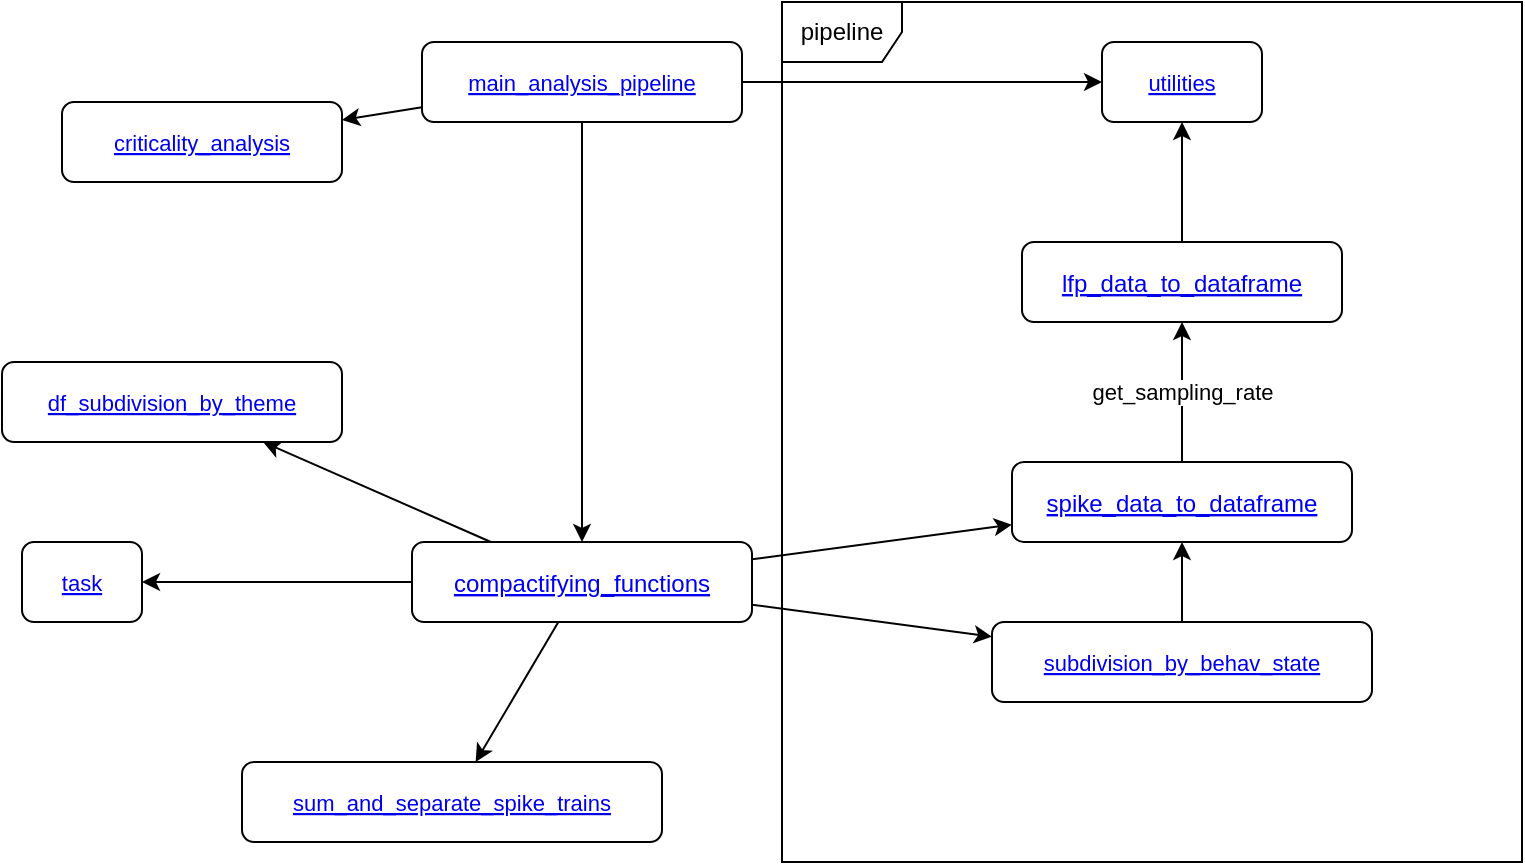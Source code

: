 <mxfile version="23.1.5" type="device" pages="12">
  <diagram id="lewaXbCME_KU3_1PPT6N" name="dependencies">
    <mxGraphModel dx="521" dy="613" grid="1" gridSize="10" guides="1" tooltips="1" connect="1" arrows="1" fold="1" page="1" pageScale="1" pageWidth="1169" pageHeight="827" math="0" shadow="0">
      <root>
        <mxCell id="0" />
        <mxCell id="1" parent="0" />
        <mxCell id="iNTMEBOb1XYhVSP5fJEE-3" value="pipeline" style="shape=umlFrame;whiteSpace=wrap;html=1;pointerEvents=0;" parent="1" vertex="1">
          <mxGeometry x="580" y="130" width="370" height="430" as="geometry" />
        </mxCell>
        <UserObject label="spike_data_to_dataframe" link="data:page/id,d__1o8oyOz5zzBq8Bvek" id="Emx2YiV6G3oa_YsIH_H5-1">
          <mxCell style="fontColor=#0000EE;fontStyle=4;rounded=1;overflow=hidden;spacing=10;" parent="1" vertex="1">
            <mxGeometry x="695" y="360" width="170" height="40" as="geometry" />
          </mxCell>
        </UserObject>
        <mxCell id="2DPTqfPjC2Zl2ylwBCRh-9" style="edgeStyle=none;rounded=0;orthogonalLoop=1;jettySize=auto;html=1;strokeColor=default;align=center;verticalAlign=middle;fontFamily=Helvetica;fontSize=11;fontColor=default;labelBackgroundColor=default;endArrow=classic;" parent="1" source="Emx2YiV6G3oa_YsIH_H5-2" target="2DPTqfPjC2Zl2ylwBCRh-8" edge="1">
          <mxGeometry relative="1" as="geometry" />
        </mxCell>
        <UserObject label="lfp_data_to_dataframe" link="data:page/id,-0uksRFyBczqt4jlq0a1" id="Emx2YiV6G3oa_YsIH_H5-2">
          <mxCell style="fontColor=#0000EE;fontStyle=4;rounded=1;overflow=hidden;spacing=10;" parent="1" vertex="1">
            <mxGeometry x="700" y="250" width="160" height="40" as="geometry" />
          </mxCell>
        </UserObject>
        <mxCell id="Emx2YiV6G3oa_YsIH_H5-3" value="" style="endArrow=classic;html=1;rounded=0;" parent="1" source="Emx2YiV6G3oa_YsIH_H5-1" target="Emx2YiV6G3oa_YsIH_H5-2" edge="1">
          <mxGeometry relative="1" as="geometry">
            <mxPoint x="410" y="350" as="sourcePoint" />
            <mxPoint x="510" y="350" as="targetPoint" />
          </mxGeometry>
        </mxCell>
        <mxCell id="Emx2YiV6G3oa_YsIH_H5-4" value="get_sampling_rate" style="edgeLabel;resizable=0;html=1;;align=center;verticalAlign=middle;" parent="Emx2YiV6G3oa_YsIH_H5-3" connectable="0" vertex="1">
          <mxGeometry relative="1" as="geometry" />
        </mxCell>
        <mxCell id="gZGkd73Ji51vxBo6iNDC-2" style="rounded=0;orthogonalLoop=1;jettySize=auto;html=1;" parent="1" source="gZGkd73Ji51vxBo6iNDC-1" target="Emx2YiV6G3oa_YsIH_H5-1" edge="1">
          <mxGeometry relative="1" as="geometry" />
        </mxCell>
        <mxCell id="HH3H4Fosb4ma3QbGfb8F-2" style="edgeStyle=none;rounded=0;orthogonalLoop=1;jettySize=auto;html=1;strokeColor=default;align=center;verticalAlign=middle;fontFamily=Helvetica;fontSize=11;fontColor=default;labelBackgroundColor=default;endArrow=classic;" parent="1" source="gZGkd73Ji51vxBo6iNDC-1" target="HH3H4Fosb4ma3QbGfb8F-1" edge="1">
          <mxGeometry relative="1" as="geometry" />
        </mxCell>
        <mxCell id="2DPTqfPjC2Zl2ylwBCRh-2" style="edgeStyle=none;rounded=0;orthogonalLoop=1;jettySize=auto;html=1;strokeColor=default;align=center;verticalAlign=middle;fontFamily=Helvetica;fontSize=11;fontColor=default;labelBackgroundColor=default;endArrow=classic;" parent="1" source="gZGkd73Ji51vxBo6iNDC-1" target="2DPTqfPjC2Zl2ylwBCRh-1" edge="1">
          <mxGeometry relative="1" as="geometry" />
        </mxCell>
        <mxCell id="2DPTqfPjC2Zl2ylwBCRh-4" style="edgeStyle=none;rounded=0;orthogonalLoop=1;jettySize=auto;html=1;strokeColor=default;align=center;verticalAlign=middle;fontFamily=Helvetica;fontSize=11;fontColor=default;labelBackgroundColor=default;endArrow=classic;" parent="1" source="gZGkd73Ji51vxBo6iNDC-1" target="2DPTqfPjC2Zl2ylwBCRh-3" edge="1">
          <mxGeometry relative="1" as="geometry">
            <mxPoint x="550" y="540" as="targetPoint" />
          </mxGeometry>
        </mxCell>
        <mxCell id="2DPTqfPjC2Zl2ylwBCRh-7" style="edgeStyle=none;rounded=0;orthogonalLoop=1;jettySize=auto;html=1;strokeColor=default;align=center;verticalAlign=middle;fontFamily=Helvetica;fontSize=11;fontColor=default;labelBackgroundColor=default;endArrow=classic;" parent="1" source="gZGkd73Ji51vxBo6iNDC-1" target="2DPTqfPjC2Zl2ylwBCRh-6" edge="1">
          <mxGeometry relative="1" as="geometry" />
        </mxCell>
        <UserObject label="compactifying_functions" link="data:page/id,ch2pKbSj3sJFHcpymKHW" id="gZGkd73Ji51vxBo6iNDC-1">
          <mxCell style="fontColor=#0000EE;fontStyle=4;rounded=1;overflow=hidden;spacing=10;" parent="1" vertex="1">
            <mxGeometry x="395" y="400" width="170" height="40" as="geometry" />
          </mxCell>
        </UserObject>
        <UserObject label="df_subdivision_by_theme" link="data:page/id,WNxdKpSBwnvh0pmrqxqF" id="HH3H4Fosb4ma3QbGfb8F-1">
          <mxCell style="fontColor=#0000EE;fontStyle=4;rounded=1;overflow=hidden;spacing=10;fontFamily=Helvetica;fontSize=11;labelBackgroundColor=default;" parent="1" vertex="1">
            <mxGeometry x="190" y="310" width="170" height="40" as="geometry" />
          </mxCell>
        </UserObject>
        <mxCell id="f7RwJ5MPDy-0wUxWyPuZ-1" style="edgeStyle=none;rounded=0;orthogonalLoop=1;jettySize=auto;html=1;strokeColor=default;align=center;verticalAlign=middle;fontFamily=Helvetica;fontSize=11;fontColor=default;labelBackgroundColor=default;endArrow=classic;" parent="1" source="2DPTqfPjC2Zl2ylwBCRh-1" target="Emx2YiV6G3oa_YsIH_H5-1" edge="1">
          <mxGeometry relative="1" as="geometry" />
        </mxCell>
        <UserObject label="subdivision_by_behav_state" link="data:page/id,wD6dbtygvunhNwLKONru" id="2DPTqfPjC2Zl2ylwBCRh-1">
          <mxCell style="fontColor=#0000EE;fontStyle=4;rounded=1;overflow=hidden;spacing=10;fontFamily=Helvetica;fontSize=11;labelBackgroundColor=default;" parent="1" vertex="1">
            <mxGeometry x="685" y="440" width="190" height="40" as="geometry" />
          </mxCell>
        </UserObject>
        <UserObject label="sum_and_separate_spike_trains" link="data:page/id,A3BFCp8-EM2zBXQE5ST9" id="2DPTqfPjC2Zl2ylwBCRh-3">
          <mxCell style="fontColor=#0000EE;fontStyle=4;rounded=1;overflow=hidden;spacing=10;fontFamily=Helvetica;fontSize=11;labelBackgroundColor=default;" parent="1" vertex="1">
            <mxGeometry x="310" y="510" width="210" height="40" as="geometry" />
          </mxCell>
        </UserObject>
        <UserObject label="task" link="data:page/id,hSVH6Bwdvx52uulNWD8n" id="2DPTqfPjC2Zl2ylwBCRh-6">
          <mxCell style="fontColor=#0000EE;fontStyle=4;rounded=1;overflow=hidden;spacing=10;fontFamily=Helvetica;fontSize=11;labelBackgroundColor=default;" parent="1" vertex="1">
            <mxGeometry x="200" y="400" width="60" height="40" as="geometry" />
          </mxCell>
        </UserObject>
        <UserObject label="utilities" link="data:page/id,t4zH1uu9AYh2vwAOSW-G" id="2DPTqfPjC2Zl2ylwBCRh-8">
          <mxCell style="fontColor=#0000EE;fontStyle=4;rounded=1;overflow=hidden;spacing=10;fontFamily=Helvetica;fontSize=11;labelBackgroundColor=default;" parent="1" vertex="1">
            <mxGeometry x="740" y="150" width="80" height="40" as="geometry" />
          </mxCell>
        </UserObject>
        <mxCell id="ZnCJw6HV3dv_8hZ9yZ60-2" style="edgeStyle=none;rounded=0;orthogonalLoop=1;jettySize=auto;html=1;strokeColor=default;align=center;verticalAlign=middle;fontFamily=Helvetica;fontSize=11;fontColor=default;labelBackgroundColor=default;endArrow=classic;" parent="1" source="ZnCJw6HV3dv_8hZ9yZ60-1" target="2DPTqfPjC2Zl2ylwBCRh-8" edge="1">
          <mxGeometry relative="1" as="geometry" />
        </mxCell>
        <mxCell id="h9pUHHt8KHW9mccQG29p-2" style="edgeStyle=none;rounded=0;orthogonalLoop=1;jettySize=auto;html=1;strokeColor=default;align=center;verticalAlign=middle;fontFamily=Helvetica;fontSize=11;fontColor=default;labelBackgroundColor=default;endArrow=classic;" parent="1" source="ZnCJw6HV3dv_8hZ9yZ60-1" target="h9pUHHt8KHW9mccQG29p-1" edge="1">
          <mxGeometry relative="1" as="geometry" />
        </mxCell>
        <mxCell id="h9pUHHt8KHW9mccQG29p-3" style="edgeStyle=none;rounded=0;orthogonalLoop=1;jettySize=auto;html=1;strokeColor=default;align=center;verticalAlign=middle;fontFamily=Helvetica;fontSize=11;fontColor=default;labelBackgroundColor=default;endArrow=classic;" parent="1" source="ZnCJw6HV3dv_8hZ9yZ60-1" target="gZGkd73Ji51vxBo6iNDC-1" edge="1">
          <mxGeometry relative="1" as="geometry" />
        </mxCell>
        <UserObject label="main_analysis_pipeline" link="data:page/id,_XrYMSh9QVeJ5eJRfkl8" id="ZnCJw6HV3dv_8hZ9yZ60-1">
          <mxCell style="fontColor=#0000EE;fontStyle=4;rounded=1;overflow=hidden;spacing=10;fontFamily=Helvetica;fontSize=11;labelBackgroundColor=default;" parent="1" vertex="1">
            <mxGeometry x="400" y="150" width="160" height="40" as="geometry" />
          </mxCell>
        </UserObject>
        <UserObject label="criticality_analysis" link="data:page/id,EFLwt-YNMx7M1bYhveni" id="h9pUHHt8KHW9mccQG29p-1">
          <mxCell style="fontColor=#0000EE;fontStyle=4;rounded=1;overflow=hidden;spacing=10;fontFamily=Helvetica;fontSize=11;labelBackgroundColor=default;" parent="1" vertex="1">
            <mxGeometry x="220" y="180" width="140" height="40" as="geometry" />
          </mxCell>
        </UserObject>
      </root>
    </mxGraphModel>
  </diagram>
  <diagram id="ch2pKbSj3sJFHcpymKHW" name="compactifying_functions">
    <mxGraphModel dx="733" dy="613" grid="1" gridSize="10" guides="1" tooltips="1" connect="1" arrows="1" fold="1" page="1" pageScale="1" pageWidth="1169" pageHeight="827" math="0" shadow="0">
      <root>
        <mxCell id="0" />
        <mxCell id="1" parent="0" />
      </root>
    </mxGraphModel>
  </diagram>
  <diagram id="d__1o8oyOz5zzBq8Bvek" name="spike_data_to_dataframe">
    <mxGraphModel dx="733" dy="613" grid="1" gridSize="10" guides="1" tooltips="1" connect="1" arrows="1" fold="1" page="1" pageScale="1" pageWidth="827" pageHeight="1169" math="0" shadow="0">
      <root>
        <mxCell id="0" />
        <mxCell id="1" parent="0" />
        <mxCell id="yFe1kOINOm1eIxtxUbY9-1" value="" style="rounded=0;whiteSpace=wrap;html=1;fillColor=#d5e8d4;strokeColor=none;opacity=30;movable=0;resizable=0;rotatable=0;deletable=0;editable=0;locked=1;connectable=0;" parent="1" vertex="1">
          <mxGeometry x="35" y="230" width="780" height="710" as="geometry" />
        </mxCell>
        <mxCell id="7mdBuQqQ-y1JUvnb9XyT-1" value="generate_spike_indicator_dict" style="swimlane;fontStyle=1;align=center;verticalAlign=top;childLayout=stackLayout;horizontal=1;startSize=26;horizontalStack=0;resizeParent=1;resizeParentMax=0;resizeLast=0;collapsible=1;marginBottom=0;whiteSpace=wrap;html=1;fillColor=#f8cecc;strokeColor=#b85450;" parent="1" vertex="1">
          <mxGeometry x="55" y="229" width="190" height="220" as="geometry">
            <mxRectangle x="55" y="229" width="210" height="30" as="alternateBounds" />
          </mxGeometry>
        </mxCell>
        <mxCell id="7mdBuQqQ-y1JUvnb9XyT-2" value="Creates dictionary containing spike_time_array for each neuron in neuron_key_list (if possible)" style="text;strokeColor=none;fillColor=default;align=left;verticalAlign=top;spacingLeft=4;spacingRight=4;overflow=hidden;rotatable=0;points=[[0,0.5],[1,0.5]];portConstraint=eastwest;whiteSpace=wrap;html=1;" parent="7mdBuQqQ-y1JUvnb9XyT-1" vertex="1">
          <mxGeometry y="26" width="190" height="64" as="geometry" />
        </mxCell>
        <mxCell id="7mdBuQqQ-y1JUvnb9XyT-3" value="" style="line;strokeWidth=1;fillColor=none;align=left;verticalAlign=middle;spacingTop=-1;spacingLeft=3;spacingRight=3;rotatable=0;labelPosition=right;points=[];portConstraint=eastwest;strokeColor=inherit;" parent="7mdBuQqQ-y1JUvnb9XyT-1" vertex="1">
          <mxGeometry y="90" width="190" height="8" as="geometry" />
        </mxCell>
        <mxCell id="7mdBuQqQ-y1JUvnb9XyT-4" value="&lt;b&gt;Parameters:&lt;/b&gt;&lt;br&gt;neuron_key_list : list&lt;br&gt;animals: dict&lt;br&gt;&lt;br&gt;&lt;b&gt;Returns:&lt;br&gt;&lt;/b&gt;spike_indicator_dict : dict&lt;br&gt;&lt;span style=&quot;white-space: pre;&quot;&gt;&#x9;&lt;/span&gt;with indexed spiking times&lt;br&gt;&lt;span style=&quot;white-space: pre;&quot;&gt;&#x9;&lt;/span&gt;key: neuron_key" style="text;strokeColor=none;fillColor=default;align=left;verticalAlign=top;spacingLeft=4;spacingRight=4;overflow=hidden;rotatable=0;points=[[0,0.5],[1,0.5]];portConstraint=eastwest;whiteSpace=wrap;html=1;" parent="7mdBuQqQ-y1JUvnb9XyT-1" vertex="1">
          <mxGeometry y="98" width="190" height="122" as="geometry" />
        </mxCell>
        <mxCell id="g2CLSODwSxWzm6G2cVPB-1" value="spike_time_index_association" style="swimlane;fontStyle=1;align=center;verticalAlign=top;childLayout=stackLayout;horizontal=1;startSize=26;horizontalStack=0;resizeParent=1;resizeParentMax=0;resizeLast=0;collapsible=1;marginBottom=0;whiteSpace=wrap;html=1;" parent="1" vertex="1">
          <mxGeometry x="319" y="470" width="190" height="190" as="geometry">
            <mxRectangle x="319" y="470" width="210" height="30" as="alternateBounds" />
          </mxGeometry>
        </mxCell>
        <mxCell id="g2CLSODwSxWzm6G2cVPB-2" value="fits spikes into bins as calculated in get_sampling_rate" style="text;strokeColor=none;fillColor=default;align=left;verticalAlign=top;spacingLeft=4;spacingRight=4;overflow=hidden;rotatable=0;points=[[0,0.5],[1,0.5]];portConstraint=eastwest;whiteSpace=wrap;html=1;" parent="g2CLSODwSxWzm6G2cVPB-1" vertex="1">
          <mxGeometry y="26" width="190" height="44" as="geometry" />
        </mxCell>
        <mxCell id="g2CLSODwSxWzm6G2cVPB-3" value="" style="line;strokeWidth=1;fillColor=none;align=left;verticalAlign=middle;spacingTop=-1;spacingLeft=3;spacingRight=3;rotatable=0;labelPosition=right;points=[];portConstraint=eastwest;strokeColor=inherit;" parent="g2CLSODwSxWzm6G2cVPB-1" vertex="1">
          <mxGeometry y="70" width="190" height="8" as="geometry" />
        </mxCell>
        <mxCell id="g2CLSODwSxWzm6G2cVPB-4" value="&lt;b&gt;Parameters:&lt;/b&gt;&lt;br&gt;neuron_key : tuple&lt;br&gt;animals: dict&lt;br&gt;time_function : function&lt;br&gt;&lt;span style=&quot;white-space: pre;&quot;&gt;&#x9;&lt;/span&gt;default: get_sampling_rate&lt;br&gt;&lt;b&gt;returns&lt;br&gt;&lt;/b&gt;spikes_df : np.array" style="text;strokeColor=none;fillColor=default;align=left;verticalAlign=top;spacingLeft=4;spacingRight=4;overflow=hidden;rotatable=0;points=[[0,0.5],[1,0.5]];portConstraint=eastwest;whiteSpace=wrap;html=1;" parent="g2CLSODwSxWzm6G2cVPB-1" vertex="1">
          <mxGeometry y="78" width="190" height="112" as="geometry" />
        </mxCell>
        <UserObject label="get_sampling_rate" id="8KNnNg794SSowEfshs3F-1">
          <mxCell style="swimlane;fontStyle=1;align=center;verticalAlign=top;childLayout=stackLayout;horizontal=1;startSize=25;horizontalStack=0;resizeParent=1;resizeParentMax=0;resizeLast=0;collapsible=1;marginBottom=0;whiteSpace=wrap;html=1;" parent="1" vertex="1">
            <mxGeometry x="280" y="940" width="160" height="221" as="geometry" />
          </mxCell>
        </UserObject>
        <UserObject label="lfp_data_to_dataframe" link="data:page/id,-0uksRFyBczqt4jlq0a1" id="H-U6_kTbfZDA7HSlPmmQ-1">
          <mxCell style="fontColor=#0000EE;fontStyle=4;rounded=1;overflow=hidden;spacing=10;" parent="8KNnNg794SSowEfshs3F-1" vertex="1">
            <mxGeometry y="25" width="160" height="40" as="geometry" />
          </mxCell>
        </UserObject>
        <mxCell id="8KNnNg794SSowEfshs3F-2" value="returns indexed dataframe of first tetrode in epoch" style="text;strokeColor=none;fillColor=none;align=left;verticalAlign=top;spacingLeft=4;spacingRight=4;overflow=hidden;rotatable=0;points=[[0,0.5],[1,0.5]];portConstraint=eastwest;whiteSpace=wrap;html=1;" parent="8KNnNg794SSowEfshs3F-1" vertex="1">
          <mxGeometry y="65" width="160" height="45" as="geometry" />
        </mxCell>
        <mxCell id="8KNnNg794SSowEfshs3F-3" value="" style="line;strokeWidth=1;fillColor=none;align=left;verticalAlign=middle;spacingTop=-1;spacingLeft=3;spacingRight=3;rotatable=0;labelPosition=right;points=[];portConstraint=eastwest;strokeColor=inherit;" parent="8KNnNg794SSowEfshs3F-1" vertex="1">
          <mxGeometry y="110" width="160" height="8" as="geometry" />
        </mxCell>
        <mxCell id="8KNnNg794SSowEfshs3F-4" value="&lt;b style=&quot;border-color: var(--border-color);&quot;&gt;Parameters&lt;/b&gt;&lt;br style=&quot;border-color: var(--border-color);&quot;&gt;epoch_key: tuple&lt;br style=&quot;border-color: var(--border-color);&quot;&gt;animals: dict&lt;br style=&quot;border-color: var(--border-color);&quot;&gt;&lt;b style=&quot;border-color: var(--border-color);&quot;&gt;returns&lt;br style=&quot;border-color: var(--border-color);&quot;&gt;&lt;/b&gt;pandas.series of first tetrode" style="text;strokeColor=none;fillColor=none;align=left;verticalAlign=top;spacingLeft=4;spacingRight=4;overflow=hidden;rotatable=0;points=[[0,0.5],[1,0.5]];portConstraint=eastwest;whiteSpace=wrap;html=1;" parent="8KNnNg794SSowEfshs3F-1" vertex="1">
          <mxGeometry y="118" width="160" height="103" as="geometry" />
        </mxCell>
        <mxCell id="g5oyrcMVJ4MPL10y0QXJ-1" value="" style="endArrow=classic;html=1;rounded=0;" parent="1" source="g2CLSODwSxWzm6G2cVPB-1" target="8KNnNg794SSowEfshs3F-1" edge="1">
          <mxGeometry width="50" height="50" relative="1" as="geometry">
            <mxPoint x="515" y="880" as="sourcePoint" />
            <mxPoint x="565" y="830" as="targetPoint" />
          </mxGeometry>
        </mxCell>
        <mxCell id="g5oyrcMVJ4MPL10y0QXJ-2" value="" style="endArrow=classic;html=1;rounded=0;" parent="1" source="7mdBuQqQ-y1JUvnb9XyT-1" target="g2CLSODwSxWzm6G2cVPB-1" edge="1">
          <mxGeometry width="50" height="50" relative="1" as="geometry">
            <mxPoint x="410" y="290" as="sourcePoint" />
            <mxPoint x="460" y="240" as="targetPoint" />
          </mxGeometry>
        </mxCell>
        <mxCell id="f4oIc8p4FCwR70VLWZTM-1" value="try" style="edgeLabel;html=1;align=center;verticalAlign=middle;resizable=0;points=[];" parent="g5oyrcMVJ4MPL10y0QXJ-2" vertex="1" connectable="0">
          <mxGeometry x="-0.032" relative="1" as="geometry">
            <mxPoint as="offset" />
          </mxGeometry>
        </mxCell>
        <mxCell id="g5oyrcMVJ4MPL10y0QXJ-3" value="get_spikes_series" style="swimlane;fontStyle=1;align=center;verticalAlign=top;childLayout=stackLayout;horizontal=1;startSize=26;horizontalStack=0;resizeParent=1;resizeParentMax=0;resizeLast=0;collapsible=1;marginBottom=0;whiteSpace=wrap;html=1;" parent="1" vertex="1">
          <mxGeometry x="414" y="700" width="160" height="180" as="geometry" />
        </mxCell>
        <mxCell id="g5oyrcMVJ4MPL10y0QXJ-4" value="trys loading spike data and creates dataframe with spiking times as index" style="text;strokeColor=none;fillColor=default;align=left;verticalAlign=top;spacingLeft=4;spacingRight=4;overflow=hidden;rotatable=0;points=[[0,0.5],[1,0.5]];portConstraint=eastwest;whiteSpace=wrap;html=1;" parent="g5oyrcMVJ4MPL10y0QXJ-3" vertex="1">
          <mxGeometry y="26" width="160" height="54" as="geometry" />
        </mxCell>
        <mxCell id="g5oyrcMVJ4MPL10y0QXJ-5" value="" style="line;strokeWidth=1;fillColor=none;align=left;verticalAlign=middle;spacingTop=-1;spacingLeft=3;spacingRight=3;rotatable=0;labelPosition=right;points=[];portConstraint=eastwest;strokeColor=inherit;" parent="g5oyrcMVJ4MPL10y0QXJ-3" vertex="1">
          <mxGeometry y="80" width="160" height="8" as="geometry" />
        </mxCell>
        <mxCell id="g5oyrcMVJ4MPL10y0QXJ-6" value="&lt;b&gt;Parameters:&lt;/b&gt;&lt;br&gt;neuron_key : tuple&lt;br&gt;animals : dict&lt;br&gt;&lt;b&gt;returns:&lt;br&gt;&lt;/b&gt;indexed pandas series of ones" style="text;strokeColor=none;fillColor=default;align=left;verticalAlign=top;spacingLeft=4;spacingRight=4;overflow=hidden;rotatable=0;points=[[0,0.5],[1,0.5]];portConstraint=eastwest;whiteSpace=wrap;html=1;" parent="g5oyrcMVJ4MPL10y0QXJ-3" vertex="1">
          <mxGeometry y="88" width="160" height="92" as="geometry" />
        </mxCell>
        <mxCell id="g5oyrcMVJ4MPL10y0QXJ-7" value="get_data_filename" style="swimlane;fontStyle=1;align=center;verticalAlign=top;childLayout=stackLayout;horizontal=1;startSize=26;horizontalStack=0;resizeParent=1;resizeParentMax=0;resizeLast=0;collapsible=1;marginBottom=0;whiteSpace=wrap;html=1;" parent="1" vertex="1">
          <mxGeometry x="630" y="686" width="160" height="208" as="geometry" />
        </mxCell>
        <mxCell id="g5oyrcMVJ4MPL10y0QXJ-8" value="creates filepath for given animal, day, and filetype (e.g. &quot;spikes&quot;)" style="text;strokeColor=none;fillColor=default;align=left;verticalAlign=top;spacingLeft=4;spacingRight=4;overflow=hidden;rotatable=0;points=[[0,0.5],[1,0.5]];portConstraint=eastwest;whiteSpace=wrap;html=1;" parent="g5oyrcMVJ4MPL10y0QXJ-7" vertex="1">
          <mxGeometry y="26" width="160" height="54" as="geometry" />
        </mxCell>
        <mxCell id="g5oyrcMVJ4MPL10y0QXJ-9" value="" style="line;strokeWidth=1;fillColor=none;align=left;verticalAlign=middle;spacingTop=-1;spacingLeft=3;spacingRight=3;rotatable=0;labelPosition=right;points=[];portConstraint=eastwest;strokeColor=inherit;" parent="g5oyrcMVJ4MPL10y0QXJ-7" vertex="1">
          <mxGeometry y="80" width="160" height="8" as="geometry" />
        </mxCell>
        <mxCell id="g5oyrcMVJ4MPL10y0QXJ-10" value="&lt;b&gt;Parameters:&lt;/b&gt;&lt;br&gt;animal : named tuple&lt;br&gt;day : int&lt;br&gt;file_type : str&lt;br&gt;&lt;br&gt;&lt;b&gt;returns:&lt;/b&gt;&lt;br&gt;filename : str" style="text;strokeColor=none;fillColor=default;align=left;verticalAlign=top;spacingLeft=4;spacingRight=4;overflow=hidden;rotatable=0;points=[[0,0.5],[1,0.5]];portConstraint=eastwest;whiteSpace=wrap;html=1;" parent="g5oyrcMVJ4MPL10y0QXJ-7" vertex="1">
          <mxGeometry y="88" width="160" height="120" as="geometry" />
        </mxCell>
        <mxCell id="g5oyrcMVJ4MPL10y0QXJ-11" value="" style="endArrow=classic;html=1;rounded=0;" parent="1" source="g2CLSODwSxWzm6G2cVPB-1" target="g5oyrcMVJ4MPL10y0QXJ-3" edge="1">
          <mxGeometry width="50" height="50" relative="1" as="geometry">
            <mxPoint x="705" y="860" as="sourcePoint" />
            <mxPoint x="755" y="810" as="targetPoint" />
          </mxGeometry>
        </mxCell>
        <mxCell id="g5oyrcMVJ4MPL10y0QXJ-14" value="" style="endArrow=classic;html=1;rounded=0;" parent="1" source="g5oyrcMVJ4MPL10y0QXJ-3" target="g5oyrcMVJ4MPL10y0QXJ-7" edge="1">
          <mxGeometry relative="1" as="geometry">
            <mxPoint x="745" y="790" as="sourcePoint" />
            <mxPoint x="845" y="790" as="targetPoint" />
          </mxGeometry>
        </mxCell>
        <mxCell id="g5oyrcMVJ4MPL10y0QXJ-15" value="try" style="edgeLabel;resizable=0;html=1;align=center;verticalAlign=middle;" parent="g5oyrcMVJ4MPL10y0QXJ-14" connectable="0" vertex="1">
          <mxGeometry relative="1" as="geometry" />
        </mxCell>
        <mxCell id="f4oIc8p4FCwR70VLWZTM-2" value="make_neuron_dataframe_modified" style="swimlane;fontStyle=1;align=center;verticalAlign=top;childLayout=stackLayout;horizontal=1;startSize=26;horizontalStack=0;resizeParent=1;resizeParentMax=0;resizeLast=0;collapsible=1;marginBottom=0;whiteSpace=wrap;html=1;fillColor=#f8cecc;strokeColor=#b85450;" parent="1" vertex="1">
          <mxGeometry x="531.75" y="290" width="210" height="210" as="geometry" />
        </mxCell>
        <mxCell id="f4oIc8p4FCwR70VLWZTM-3" value="loads all cellinfo.mat files of the animals in &quot;animals&quot; - dict&lt;br&gt;unpacks the values for each animal, day and epoch and merges all to a sorted dataframe." style="text;strokeColor=none;fillColor=default;align=left;verticalAlign=top;spacingLeft=4;spacingRight=4;overflow=hidden;rotatable=0;points=[[0,0.5],[1,0.5]];portConstraint=eastwest;whiteSpace=wrap;html=1;" parent="f4oIc8p4FCwR70VLWZTM-2" vertex="1">
          <mxGeometry y="26" width="210" height="84" as="geometry" />
        </mxCell>
        <mxCell id="f4oIc8p4FCwR70VLWZTM-4" value="" style="line;strokeWidth=1;fillColor=none;align=left;verticalAlign=middle;spacingTop=-1;spacingLeft=3;spacingRight=3;rotatable=0;labelPosition=right;points=[];portConstraint=eastwest;strokeColor=inherit;" parent="f4oIc8p4FCwR70VLWZTM-2" vertex="1">
          <mxGeometry y="110" width="210" height="8" as="geometry" />
        </mxCell>
        <mxCell id="f4oIc8p4FCwR70VLWZTM-5" value="&lt;b&gt;Parameters&lt;/b&gt;&lt;br&gt;animals : dict&lt;br&gt;&lt;b&gt;returns&lt;br&gt;&lt;/b&gt;sorted pandas dataframe containing all recorded neuron data" style="text;strokeColor=none;fillColor=default;align=left;verticalAlign=top;spacingLeft=4;spacingRight=4;overflow=hidden;rotatable=0;points=[[0,0.5],[1,0.5]];portConstraint=eastwest;whiteSpace=wrap;html=1;" parent="f4oIc8p4FCwR70VLWZTM-2" vertex="1">
          <mxGeometry y="118" width="210" height="92" as="geometry" />
        </mxCell>
        <mxCell id="UyzHdnKUIVj6QAQLV2Yu-1" value="get_neuron_info_path&lt;br&gt;&lt;span style=&quot;font-weight: normal;&quot;&gt;&lt;i&gt;loren_frank_data_processing.neurons&lt;/i&gt;&lt;/span&gt;" style="swimlane;fontStyle=1;align=center;verticalAlign=top;childLayout=stackLayout;horizontal=1;startSize=40;horizontalStack=0;resizeParent=1;resizeParentMax=0;resizeLast=0;collapsible=1;marginBottom=0;whiteSpace=wrap;html=1;" parent="1" vertex="1">
          <mxGeometry x="180" y="37" width="216" height="160" as="geometry" />
        </mxCell>
        <mxCell id="UyzHdnKUIVj6QAQLV2Yu-2" value="constructs filepath to cellinfo.mat" style="text;strokeColor=none;fillColor=none;align=left;verticalAlign=top;spacingLeft=4;spacingRight=4;overflow=hidden;rotatable=0;points=[[0,0.5],[1,0.5]];portConstraint=eastwest;whiteSpace=wrap;html=1;" parent="UyzHdnKUIVj6QAQLV2Yu-1" vertex="1">
          <mxGeometry y="40" width="216" height="26" as="geometry" />
        </mxCell>
        <mxCell id="UyzHdnKUIVj6QAQLV2Yu-3" value="" style="line;strokeWidth=1;fillColor=none;align=left;verticalAlign=middle;spacingTop=-1;spacingLeft=3;spacingRight=3;rotatable=0;labelPosition=right;points=[];portConstraint=eastwest;strokeColor=inherit;" parent="UyzHdnKUIVj6QAQLV2Yu-1" vertex="1">
          <mxGeometry y="66" width="216" height="8" as="geometry" />
        </mxCell>
        <mxCell id="UyzHdnKUIVj6QAQLV2Yu-4" value="&lt;b&gt;Parameters&lt;/b&gt;&lt;br&gt;animal&amp;nbsp; : str&lt;br&gt;&lt;span style=&quot;white-space: pre;&quot;&gt;&#x9;&lt;/span&gt;short name of animal&lt;br&gt;&lt;b&gt;returns&lt;br&gt;&lt;/b&gt;filepath : str" style="text;strokeColor=none;fillColor=none;align=left;verticalAlign=top;spacingLeft=4;spacingRight=4;overflow=hidden;rotatable=0;points=[[0,0.5],[1,0.5]];portConstraint=eastwest;whiteSpace=wrap;html=1;" parent="UyzHdnKUIVj6QAQLV2Yu-1" vertex="1">
          <mxGeometry y="74" width="216" height="86" as="geometry" />
        </mxCell>
        <mxCell id="UyzHdnKUIVj6QAQLV2Yu-6" value="" style="endArrow=classic;html=1;rounded=0;" parent="1" source="f4oIc8p4FCwR70VLWZTM-2" target="UyzHdnKUIVj6QAQLV2Yu-1" edge="1">
          <mxGeometry width="50" height="50" relative="1" as="geometry">
            <mxPoint x="410" y="970" as="sourcePoint" />
            <mxPoint x="460" y="920" as="targetPoint" />
          </mxGeometry>
        </mxCell>
        <mxCell id="UyzHdnKUIVj6QAQLV2Yu-7" value="convert_neuron_epoch_to_dataframe&lt;br&gt;&lt;span style=&quot;font-weight: normal;&quot;&gt;&lt;i&gt;loren_frank_data_processing.neurons&lt;/i&gt;&lt;/span&gt;" style="swimlane;fontStyle=1;align=center;verticalAlign=top;childLayout=stackLayout;horizontal=1;startSize=40;horizontalStack=0;resizeParent=1;resizeParentMax=0;resizeLast=0;collapsible=1;marginBottom=0;whiteSpace=wrap;html=1;" parent="1" vertex="1">
          <mxGeometry x="560" y="10" width="250" height="214" as="geometry" />
        </mxCell>
        <mxCell id="UyzHdnKUIVj6QAQLV2Yu-8" value="creates pandas dataframe for given animal, day and epoch" style="text;strokeColor=none;fillColor=none;align=left;verticalAlign=top;spacingLeft=4;spacingRight=4;overflow=hidden;rotatable=0;points=[[0,0.5],[1,0.5]];portConstraint=eastwest;whiteSpace=wrap;html=1;" parent="UyzHdnKUIVj6QAQLV2Yu-7" vertex="1">
          <mxGeometry y="40" width="250" height="40" as="geometry" />
        </mxCell>
        <mxCell id="UyzHdnKUIVj6QAQLV2Yu-9" value="" style="line;strokeWidth=1;fillColor=none;align=left;verticalAlign=middle;spacingTop=-1;spacingLeft=3;spacingRight=3;rotatable=0;labelPosition=right;points=[];portConstraint=eastwest;strokeColor=inherit;" parent="UyzHdnKUIVj6QAQLV2Yu-7" vertex="1">
          <mxGeometry y="80" width="250" height="8" as="geometry" />
        </mxCell>
        <mxCell id="UyzHdnKUIVj6QAQLV2Yu-10" value="&lt;b&gt;Parameters&lt;/b&gt;&lt;br&gt;tetrodes_in_epoch :&lt;br&gt;animal : str&lt;br&gt;day : int&lt;br&gt;epoch : int&amp;nbsp;&lt;br&gt;&lt;b&gt;returns&amp;nbsp;&lt;br&gt;&lt;/b&gt;&amp;nbsp;cleaned up pandas dataframe with relevant data" style="text;strokeColor=none;fillColor=none;align=left;verticalAlign=top;spacingLeft=4;spacingRight=4;overflow=hidden;rotatable=0;points=[[0,0.5],[1,0.5]];portConstraint=eastwest;whiteSpace=wrap;html=1;" parent="UyzHdnKUIVj6QAQLV2Yu-7" vertex="1">
          <mxGeometry y="88" width="250" height="126" as="geometry" />
        </mxCell>
        <mxCell id="UyzHdnKUIVj6QAQLV2Yu-11" value="" style="endArrow=classic;html=1;rounded=0;" parent="1" source="f4oIc8p4FCwR70VLWZTM-2" target="UyzHdnKUIVj6QAQLV2Yu-7" edge="1">
          <mxGeometry width="50" height="50" relative="1" as="geometry">
            <mxPoint x="410" y="940" as="sourcePoint" />
            <mxPoint x="460" y="890" as="targetPoint" />
          </mxGeometry>
        </mxCell>
        <mxCell id="UyzHdnKUIVj6QAQLV2Yu-12" value="time_index_dict" style="swimlane;fontStyle=1;align=center;verticalAlign=top;childLayout=stackLayout;horizontal=1;startSize=26;horizontalStack=0;resizeParent=1;resizeParentMax=0;resizeLast=0;collapsible=1;marginBottom=0;whiteSpace=wrap;html=1;fillColor=#f8cecc;strokeColor=#b85450;" parent="1" vertex="1">
          <mxGeometry x="55" y="470" width="200" height="218" as="geometry">
            <mxRectangle x="55" y="470" width="130" height="30" as="alternateBounds" />
          </mxGeometry>
        </mxCell>
        <mxCell id="UyzHdnKUIVj6QAQLV2Yu-13" value="create a&amp;nbsp; nested time_dict&amp;nbsp; which contains the structure (df.index) for each spiking dataframe for each state, day and epoch" style="text;strokeColor=none;fillColor=default;align=left;verticalAlign=top;spacingLeft=4;spacingRight=4;overflow=hidden;rotatable=0;points=[[0,0.5],[1,0.5]];portConstraint=eastwest;whiteSpace=wrap;html=1;" parent="UyzHdnKUIVj6QAQLV2Yu-12" vertex="1">
          <mxGeometry y="26" width="200" height="74" as="geometry" />
        </mxCell>
        <mxCell id="UyzHdnKUIVj6QAQLV2Yu-14" value="" style="line;strokeWidth=1;fillColor=none;align=left;verticalAlign=middle;spacingTop=-1;spacingLeft=3;spacingRight=3;rotatable=0;labelPosition=right;points=[];portConstraint=eastwest;strokeColor=inherit;" parent="UyzHdnKUIVj6QAQLV2Yu-12" vertex="1">
          <mxGeometry y="100" width="200" height="8" as="geometry" />
        </mxCell>
        <mxCell id="UyzHdnKUIVj6QAQLV2Yu-15" value="&lt;b&gt;Parameters&lt;/b&gt;&lt;br&gt;state_day_epoch_neuron_key_dict&lt;br&gt;&lt;span style=&quot;white-space: pre;&quot;&gt;&#x9;&lt;/span&gt;dict&lt;br&gt;animals : dict&lt;br&gt;&lt;b&gt;returns&lt;br&gt;&lt;/b&gt;time_dict : dict&lt;br&gt;" style="text;strokeColor=none;fillColor=default;align=left;verticalAlign=top;spacingLeft=4;spacingRight=4;overflow=hidden;rotatable=0;points=[[0,0.5],[1,0.5]];portConstraint=eastwest;whiteSpace=wrap;html=1;" parent="UyzHdnKUIVj6QAQLV2Yu-12" vertex="1">
          <mxGeometry y="108" width="200" height="110" as="geometry" />
        </mxCell>
        <mxCell id="UyzHdnKUIVj6QAQLV2Yu-16" value="" style="endArrow=classic;html=1;rounded=0;" parent="1" source="UyzHdnKUIVj6QAQLV2Yu-12" target="g2CLSODwSxWzm6G2cVPB-1" edge="1">
          <mxGeometry width="50" height="50" relative="1" as="geometry">
            <mxPoint x="280" y="340" as="sourcePoint" />
            <mxPoint x="330" y="290" as="targetPoint" />
          </mxGeometry>
        </mxCell>
        <mxCell id="UyzHdnKUIVj6QAQLV2Yu-17" value="try" style="edgeLabel;html=1;align=center;verticalAlign=middle;resizable=0;points=[];" parent="UyzHdnKUIVj6QAQLV2Yu-16" vertex="1" connectable="0">
          <mxGeometry x="-0.174" y="-1" relative="1" as="geometry">
            <mxPoint as="offset" />
          </mxGeometry>
        </mxCell>
        <mxCell id="UfH9ZJZ_6c1OvSLE-V5m-1" value="neuron_key_list :&lt;br&gt;list" style="swimlane;childLayout=stackLayout;horizontal=1;startSize=50;horizontalStack=0;rounded=1;fontSize=14;fontStyle=0;strokeWidth=2;resizeParent=0;resizeLast=1;shadow=0;dashed=0;align=center;arcSize=4;whiteSpace=wrap;html=1;" parent="1" vertex="1">
          <mxGeometry x="290" y="320" width="160" height="90" as="geometry" />
        </mxCell>
        <mxCell id="UfH9ZJZ_6c1OvSLE-V5m-2" value="contains unique keys (str) to&amp;nbsp;&lt;br&gt;identify neuron in epoch" style="align=left;strokeColor=none;fillColor=none;spacingLeft=4;fontSize=12;verticalAlign=top;resizable=0;rotatable=0;part=1;html=1;" parent="UfH9ZJZ_6c1OvSLE-V5m-1" vertex="1">
          <mxGeometry y="50" width="160" height="40" as="geometry" />
        </mxCell>
        <mxCell id="kg4D1i0KSqN0DtLIcSkP-1" value="" style="endArrow=classic;html=1;rounded=0;" parent="1" source="UfH9ZJZ_6c1OvSLE-V5m-1" target="f4oIc8p4FCwR70VLWZTM-2" edge="1">
          <mxGeometry relative="1" as="geometry">
            <mxPoint x="310" y="330" as="sourcePoint" />
            <mxPoint x="410" y="330" as="targetPoint" />
          </mxGeometry>
        </mxCell>
        <mxCell id="kg4D1i0KSqN0DtLIcSkP-2" value="derived&lt;br&gt;from" style="edgeLabel;resizable=0;html=1;align=center;verticalAlign=middle;" parent="kg4D1i0KSqN0DtLIcSkP-1" connectable="0" vertex="1">
          <mxGeometry relative="1" as="geometry" />
        </mxCell>
        <mxCell id="kg4D1i0KSqN0DtLIcSkP-3" value="" style="endArrow=block;dashed=1;endFill=0;endSize=12;html=1;rounded=0;" parent="1" source="7mdBuQqQ-y1JUvnb9XyT-1" target="UfH9ZJZ_6c1OvSLE-V5m-1" edge="1">
          <mxGeometry width="160" relative="1" as="geometry">
            <mxPoint x="430" y="430" as="sourcePoint" />
            <mxPoint x="590" y="430" as="targetPoint" />
          </mxGeometry>
        </mxCell>
        <mxCell id="ekEFWyUXzD58s_wKLSL6-1" value="spikes.mat" style="rounded=1;whiteSpace=wrap;html=1;align=left;verticalAlign=top;spacingLeft=4;spacingRight=4;fontFamily=Helvetica;fontSize=12;fontColor=default;fillColor=default;gradientColor=none;" parent="1" vertex="1">
          <mxGeometry x="480" y="990" width="67" height="60" as="geometry" />
        </mxCell>
        <mxCell id="ekEFWyUXzD58s_wKLSL6-2" value="" style="image;aspect=fixed;perimeter=ellipsePerimeter;html=1;align=center;shadow=0;dashed=0;spacingTop=3;image=img/lib/active_directory/folder.svg;verticalAlign=top;spacingLeft=4;spacingRight=4;fontFamily=Helvetica;fontSize=12;fontColor=default;fillColor=default;gradientColor=none;" parent="1" vertex="1">
          <mxGeometry x="495.25" y="1014" width="36.5" height="50" as="geometry" />
        </mxCell>
        <mxCell id="ekEFWyUXzD58s_wKLSL6-3" value="" style="endArrow=block;dashed=1;endFill=0;endSize=12;html=1;rounded=0;" parent="1" source="g5oyrcMVJ4MPL10y0QXJ-3" target="ekEFWyUXzD58s_wKLSL6-1" edge="1">
          <mxGeometry width="160" relative="1" as="geometry">
            <mxPoint x="460" y="950" as="sourcePoint" />
            <mxPoint x="620" y="950" as="targetPoint" />
          </mxGeometry>
        </mxCell>
        <mxCell id="ekEFWyUXzD58s_wKLSL6-4" value="cellinfo.mat" style="rounded=1;whiteSpace=wrap;html=1;align=left;verticalAlign=top;spacingLeft=4;spacingRight=4;fontFamily=Helvetica;fontSize=12;fontColor=default;fillColor=default;gradientColor=none;" parent="1" vertex="1">
          <mxGeometry x="450" y="123" width="67" height="60" as="geometry" />
        </mxCell>
        <mxCell id="ekEFWyUXzD58s_wKLSL6-5" value="" style="image;aspect=fixed;perimeter=ellipsePerimeter;html=1;align=center;shadow=0;dashed=0;spacingTop=3;image=img/lib/active_directory/folder.svg;verticalAlign=top;spacingLeft=4;spacingRight=4;fontFamily=Helvetica;fontSize=12;fontColor=default;fillColor=default;gradientColor=none;" parent="1" vertex="1">
          <mxGeometry x="465.25" y="147" width="36.5" height="50" as="geometry" />
        </mxCell>
        <mxCell id="ekEFWyUXzD58s_wKLSL6-6" value="" style="endArrow=block;dashed=1;endFill=0;endSize=12;html=1;rounded=0;" parent="1" source="f4oIc8p4FCwR70VLWZTM-2" target="ekEFWyUXzD58s_wKLSL6-4" edge="1">
          <mxGeometry width="160" relative="1" as="geometry">
            <mxPoint x="250" y="200" as="sourcePoint" />
            <mxPoint x="410" y="200" as="targetPoint" />
          </mxGeometry>
        </mxCell>
        <mxCell id="ekEFWyUXzD58s_wKLSL6-7" value="time_index_and_coarse_grained&lt;br&gt;_spike_generator_dict" style="swimlane;fontStyle=1;align=center;verticalAlign=top;childLayout=stackLayout;horizontal=1;startSize=50;horizontalStack=0;resizeParent=1;resizeParentMax=0;resizeLast=0;collapsible=1;marginBottom=0;whiteSpace=wrap;html=1;" parent="1" vertex="1">
          <mxGeometry x="55" y="700" width="200" height="240" as="geometry">
            <mxRectangle x="55" y="700" width="230" height="50" as="alternateBounds" />
          </mxGeometry>
        </mxCell>
        <mxCell id="ekEFWyUXzD58s_wKLSL6-8" value="creates nested dict similiar to time_index_dict&lt;br&gt;But containing dicts with every single value" style="text;strokeColor=none;fillColor=default;align=left;verticalAlign=top;spacingLeft=4;spacingRight=4;overflow=hidden;rotatable=0;points=[[0,0.5],[1,0.5]];portConstraint=eastwest;whiteSpace=wrap;html=1;" parent="ekEFWyUXzD58s_wKLSL6-7" vertex="1">
          <mxGeometry y="50" width="200" height="70" as="geometry" />
        </mxCell>
        <mxCell id="ekEFWyUXzD58s_wKLSL6-9" value="" style="line;strokeWidth=1;fillColor=none;align=left;verticalAlign=middle;spacingTop=-1;spacingLeft=3;spacingRight=3;rotatable=0;labelPosition=right;points=[];portConstraint=eastwest;strokeColor=inherit;" parent="ekEFWyUXzD58s_wKLSL6-7" vertex="1">
          <mxGeometry y="120" width="200" height="8" as="geometry" />
        </mxCell>
        <mxCell id="ekEFWyUXzD58s_wKLSL6-10" value="&lt;b&gt;Parameters&lt;/b&gt;&lt;br&gt;state_day_epoch_neuron_key_dict&lt;br&gt;&lt;span style=&quot;white-space: pre;&quot;&gt;&#x9;&lt;/span&gt;dict&lt;br&gt;animals : dict&lt;br&gt;&lt;b&gt;returns&lt;/b&gt;&lt;br&gt;nested dictionary with all spiking times&lt;br&gt;" style="text;strokeColor=none;fillColor=default;align=left;verticalAlign=top;spacingLeft=4;spacingRight=4;overflow=hidden;rotatable=0;points=[[0,0.5],[1,0.5]];portConstraint=eastwest;whiteSpace=wrap;html=1;" parent="ekEFWyUXzD58s_wKLSL6-7" vertex="1">
          <mxGeometry y="128" width="200" height="112" as="geometry" />
        </mxCell>
        <mxCell id="ekEFWyUXzD58s_wKLSL6-15" value="" style="endArrow=classic;html=1;rounded=0;" parent="1" source="ekEFWyUXzD58s_wKLSL6-7" target="g2CLSODwSxWzm6G2cVPB-1" edge="1">
          <mxGeometry relative="1" as="geometry">
            <mxPoint x="270" y="730" as="sourcePoint" />
            <mxPoint x="370" y="730" as="targetPoint" />
          </mxGeometry>
        </mxCell>
        <mxCell id="ekEFWyUXzD58s_wKLSL6-16" value="try" style="edgeLabel;resizable=0;html=1;align=center;verticalAlign=middle;" parent="ekEFWyUXzD58s_wKLSL6-15" connectable="0" vertex="1">
          <mxGeometry relative="1" as="geometry" />
        </mxCell>
        <mxCell id="cfD8ACV8LMGSEqUVSGkO-1" value="&lt;b style=&quot;font-size: 15px;&quot;&gt;spike_data_to_dataframe.py&lt;/b&gt;" style="text;html=1;strokeColor=none;fillColor=none;align=center;verticalAlign=middle;whiteSpace=wrap;rounded=0;fontSize=15;fontFamily=Helvetica;fontColor=#66CC00;" parent="1" vertex="1">
          <mxGeometry x="600" y="905.5" width="210" height="30" as="geometry" />
        </mxCell>
      </root>
    </mxGraphModel>
  </diagram>
  <diagram name="lfp_data_to_dataframe" id="-0uksRFyBczqt4jlq0a1">
    <mxGraphModel dx="1047" dy="876" grid="1" gridSize="10" guides="1" tooltips="1" connect="1" arrows="1" fold="1" page="1" pageScale="1" pageWidth="827" pageHeight="1169" math="0" shadow="0">
      <root>
        <mxCell id="0" />
        <mxCell id="1" parent="0" />
        <mxCell id="o5KsQYPWXhAWBM8Yx2KQ-81" value="" style="rounded=0;whiteSpace=wrap;html=1;fillColor=#d5e8d4;strokeColor=none;opacity=30;movable=1;resizable=1;rotatable=1;deletable=1;editable=1;locked=0;connectable=1;" parent="1" vertex="1">
          <mxGeometry x="30" y="220" width="780" height="690" as="geometry" />
        </mxCell>
        <mxCell id="RaqQBiWEhMCcIaRFbFzj-1" value="Animal" style="swimlane;childLayout=stackLayout;horizontal=1;startSize=50;horizontalStack=0;rounded=1;fontSize=14;fontStyle=0;strokeWidth=2;resizeParent=0;resizeLast=1;shadow=0;dashed=0;align=center;arcSize=4;whiteSpace=wrap;html=1;" parent="1" vertex="1">
          <mxGeometry x="230" y="20" width="110" height="120" as="geometry">
            <mxRectangle x="85" y="410" width="80" height="50" as="alternateBounds" />
          </mxGeometry>
        </mxCell>
        <mxCell id="RaqQBiWEhMCcIaRFbFzj-2" value="&lt;b&gt;named tuple&lt;/b&gt;&lt;br&gt;short name (str)&lt;br&gt;directory (str)" style="align=left;strokeColor=none;fillColor=none;spacingLeft=4;fontSize=12;verticalAlign=top;resizable=0;rotatable=0;part=1;html=1;" parent="RaqQBiWEhMCcIaRFbFzj-1" vertex="1">
          <mxGeometry y="50" width="110" height="70" as="geometry" />
        </mxCell>
        <mxCell id="LlTql3OOBmvr-bSs323o-11" value="" style="endArrow=classic;html=1;rounded=0;" parent="1" source="o5KsQYPWXhAWBM8Yx2KQ-14" target="o5KsQYPWXhAWBM8Yx2KQ-23" edge="1">
          <mxGeometry relative="1" as="geometry">
            <mxPoint x="362.5" y="1045" as="sourcePoint" />
            <mxPoint x="352.5" y="1070" as="targetPoint" />
          </mxGeometry>
        </mxCell>
        <mxCell id="LlTql3OOBmvr-bSs323o-12" value="try" style="edgeLabel;resizable=0;html=1;align=center;verticalAlign=middle;" parent="LlTql3OOBmvr-bSs323o-11" connectable="0" vertex="1">
          <mxGeometry relative="1" as="geometry" />
        </mxCell>
        <mxCell id="o5KsQYPWXhAWBM8Yx2KQ-1" value="tetrode_key:&lt;br&gt;tuple" style="swimlane;childLayout=stackLayout;horizontal=1;startSize=50;horizontalStack=0;rounded=1;fontSize=14;fontStyle=0;strokeWidth=2;resizeParent=0;resizeLast=1;shadow=0;dashed=0;align=center;arcSize=4;whiteSpace=wrap;html=1;" parent="1" vertex="1">
          <mxGeometry x="92.5" y="580" width="120" height="140" as="geometry">
            <mxRectangle x="70" y="340" width="110" height="50" as="alternateBounds" />
          </mxGeometry>
        </mxCell>
        <mxCell id="o5KsQYPWXhAWBM8Yx2KQ-2" value="short name (str)&lt;br&gt;day (int)&lt;br&gt;epoch (int)&lt;br&gt;tetrode number (int)" style="align=left;strokeColor=none;fillColor=none;spacingLeft=4;fontSize=12;verticalAlign=top;resizable=0;rotatable=0;part=1;html=1;" parent="o5KsQYPWXhAWBM8Yx2KQ-1" vertex="1">
          <mxGeometry y="50" width="120" height="90" as="geometry" />
        </mxCell>
        <mxCell id="o5KsQYPWXhAWBM8Yx2KQ-14" value="get_LFP_dataframe" style="swimlane;fontStyle=1;align=center;verticalAlign=top;childLayout=stackLayout;horizontal=1;startSize=26;horizontalStack=0;resizeParent=1;resizeParentMax=0;resizeLast=0;collapsible=1;marginBottom=0;whiteSpace=wrap;html=1;" parent="1" vertex="1">
          <mxGeometry x="92.5" y="740" width="160" height="220" as="geometry">
            <mxRectangle x="260" y="260" width="150" height="30" as="alternateBounds" />
          </mxGeometry>
        </mxCell>
        <mxCell id="o5KsQYPWXhAWBM8Yx2KQ-15" value="loads the LFP recordings, reconstructs the time and returns the EEG data with corresponding time index" style="text;strokeColor=none;fillColor=default;align=left;verticalAlign=top;spacingLeft=4;spacingRight=4;overflow=hidden;rotatable=0;points=[[0,0.5],[1,0.5]];portConstraint=eastwest;whiteSpace=wrap;html=1;" parent="o5KsQYPWXhAWBM8Yx2KQ-14" vertex="1">
          <mxGeometry y="26" width="160" height="74" as="geometry" />
        </mxCell>
        <mxCell id="o5KsQYPWXhAWBM8Yx2KQ-16" value="" style="line;strokeWidth=1;fillColor=none;align=left;verticalAlign=middle;spacingTop=-1;spacingLeft=3;spacingRight=3;rotatable=0;labelPosition=right;points=[];portConstraint=eastwest;strokeColor=inherit;" parent="o5KsQYPWXhAWBM8Yx2KQ-14" vertex="1">
          <mxGeometry y="100" width="160" height="8" as="geometry" />
        </mxCell>
        <mxCell id="o5KsQYPWXhAWBM8Yx2KQ-17" value="&lt;p style=&quot;border-color: var(--border-color); margin: 0px 0px 0px 4px;&quot;&gt;&lt;b style=&quot;border-color: var(--border-color);&quot;&gt;Parameters&lt;/b&gt;&lt;/p&gt;&lt;p style=&quot;border-color: var(--border-color); margin: 0px 0px 0px 4px;&quot;&gt;tetrode_key: list&lt;/p&gt;&lt;p style=&quot;border-color: var(--border-color); margin: 0px 0px 0px 4px;&quot;&gt;animals: dict&lt;/p&gt;&lt;p style=&quot;border-color: var(--border-color); margin: 0px 0px 0px 4px;&quot;&gt;&lt;br style=&quot;border-color: var(--border-color);&quot;&gt;&lt;/p&gt;&lt;p style=&quot;border-color: var(--border-color); margin: 0px 0px 0px 4px;&quot;&gt;&lt;b style=&quot;border-color: var(--border-color);&quot;&gt;returns&lt;/b&gt;&lt;/p&gt;&lt;p style=&quot;border-color: var(--border-color); margin: 0px 0px 0px 4px;&quot;&gt;EEG dataframe: pandas Series&lt;/p&gt;" style="text;strokeColor=none;fillColor=default;align=left;verticalAlign=top;spacingLeft=4;spacingRight=4;overflow=hidden;rotatable=0;points=[[0,0.5],[1,0.5]];portConstraint=eastwest;whiteSpace=wrap;html=1;" parent="o5KsQYPWXhAWBM8Yx2KQ-14" vertex="1">
          <mxGeometry y="108" width="160" height="112" as="geometry" />
        </mxCell>
        <mxCell id="o5KsQYPWXhAWBM8Yx2KQ-18" value="" style="endArrow=classic;html=1;rounded=0;" parent="1" source="o5KsQYPWXhAWBM8Yx2KQ-14" target="o5KsQYPWXhAWBM8Yx2KQ-19" edge="1">
          <mxGeometry width="50" height="50" relative="1" as="geometry">
            <mxPoint x="392.5" y="1220" as="sourcePoint" />
            <mxPoint x="452.5" y="1150" as="targetPoint" />
          </mxGeometry>
        </mxCell>
        <mxCell id="o5KsQYPWXhAWBM8Yx2KQ-19" value="&lt;b style=&quot;border-color: var(--border-color);&quot;&gt;get_LFP_filename_modified&lt;br&gt;&lt;br&gt;&lt;/b&gt;" style="swimlane;fontStyle=1;align=center;verticalAlign=top;childLayout=stackLayout;horizontal=1;startSize=26;horizontalStack=0;resizeParent=1;resizeParentMax=0;resizeLast=0;collapsible=1;marginBottom=0;whiteSpace=wrap;html=1;" parent="1" vertex="1">
          <mxGeometry x="318.5" y="740" width="190" height="170" as="geometry">
            <mxRectangle x="520" y="385" width="200" height="40" as="alternateBounds" />
          </mxGeometry>
        </mxCell>
        <mxCell id="o5KsQYPWXhAWBM8Yx2KQ-20" value="&lt;p style=&quot;border-color: var(--border-color); margin: 0px 0px 0px 4px;&quot;&gt;&lt;b style=&quot;border-color: var(--border-color);&quot;&gt;Description&lt;/b&gt;&lt;/p&gt;&lt;p style=&quot;border-color: var(--border-color); margin: 0px 0px 0px 4px;&quot;&gt;Reads tetrode_key and returns the filename for the corresponding EEG file&amp;nbsp;&lt;/p&gt;" style="text;strokeColor=none;fillColor=default;align=left;verticalAlign=top;spacingLeft=4;spacingRight=4;overflow=hidden;rotatable=0;points=[[0,0.5],[1,0.5]];portConstraint=eastwest;whiteSpace=wrap;html=1;" parent="o5KsQYPWXhAWBM8Yx2KQ-19" vertex="1">
          <mxGeometry y="26" width="190" height="74" as="geometry" />
        </mxCell>
        <mxCell id="o5KsQYPWXhAWBM8Yx2KQ-21" value="" style="line;strokeWidth=1;fillColor=none;align=left;verticalAlign=middle;spacingTop=-1;spacingLeft=3;spacingRight=3;rotatable=0;labelPosition=right;points=[];portConstraint=eastwest;strokeColor=inherit;" parent="o5KsQYPWXhAWBM8Yx2KQ-19" vertex="1">
          <mxGeometry y="100" width="190" height="8" as="geometry" />
        </mxCell>
        <mxCell id="o5KsQYPWXhAWBM8Yx2KQ-22" value="&lt;p style=&quot;border-color: var(--border-color); margin: 0px 0px 0px 4px;&quot;&gt;&lt;b style=&quot;border-color: var(--border-color);&quot;&gt;Parameters&lt;/b&gt;&lt;/p&gt;&lt;p style=&quot;border-color: var(--border-color); margin: 0px 0px 0px 4px;&quot;&gt;tetrode_key: dict&lt;/p&gt;&lt;p style=&quot;border-color: var(--border-color); margin: 0px 0px 0px 4px;&quot;&gt;&lt;b style=&quot;border-color: var(--border-color);&quot;&gt;returns&lt;/b&gt;&lt;/p&gt;&lt;p style=&quot;border-color: var(--border-color); margin: 0px 0px 0px 4px;&quot;&gt;filename (string)&lt;/p&gt;" style="text;strokeColor=none;fillColor=default;align=left;verticalAlign=top;spacingLeft=4;spacingRight=4;overflow=hidden;rotatable=0;points=[[0,0.5],[1,0.5]];portConstraint=eastwest;whiteSpace=wrap;html=1;" parent="o5KsQYPWXhAWBM8Yx2KQ-19" vertex="1">
          <mxGeometry y="108" width="190" height="62" as="geometry" />
        </mxCell>
        <mxCell id="o5KsQYPWXhAWBM8Yx2KQ-23" value="&lt;span style=&quot;border-color: var(--border-color);&quot;&gt;reconstruct_time&lt;br&gt;&lt;span style=&quot;font-weight: 400;&quot;&gt;&lt;i&gt;loren_frank_data_processing.core&lt;/i&gt;&lt;/span&gt;&lt;br&gt;&lt;/span&gt;" style="swimlane;fontStyle=1;align=center;verticalAlign=top;childLayout=stackLayout;horizontal=1;startSize=40;horizontalStack=0;resizeParent=1;resizeParentMax=0;resizeLast=0;collapsible=1;marginBottom=0;whiteSpace=wrap;html=1;" parent="1" vertex="1">
          <mxGeometry x="330" y="960" width="185" height="194" as="geometry">
            <mxRectangle x="530" y="250" width="140" height="30" as="alternateBounds" />
          </mxGeometry>
        </mxCell>
        <mxCell id="o5KsQYPWXhAWBM8Yx2KQ-24" value="reconstructs the recording time of EEG" style="text;strokeColor=none;fillColor=none;align=left;verticalAlign=top;spacingLeft=4;spacingRight=4;overflow=hidden;rotatable=0;points=[[0,0.5],[1,0.5]];portConstraint=eastwest;whiteSpace=wrap;html=1;" parent="o5KsQYPWXhAWBM8Yx2KQ-23" vertex="1">
          <mxGeometry y="40" width="185" height="34" as="geometry" />
        </mxCell>
        <mxCell id="o5KsQYPWXhAWBM8Yx2KQ-25" value="" style="line;strokeWidth=1;fillColor=none;align=left;verticalAlign=middle;spacingTop=-1;spacingLeft=3;spacingRight=3;rotatable=0;labelPosition=right;points=[];portConstraint=eastwest;strokeColor=inherit;" parent="o5KsQYPWXhAWBM8Yx2KQ-23" vertex="1">
          <mxGeometry y="74" width="185" height="8" as="geometry" />
        </mxCell>
        <mxCell id="o5KsQYPWXhAWBM8Yx2KQ-26" value="&lt;p style=&quot;border-color: var(--border-color); margin: 0px 0px 0px 4px;&quot;&gt;&lt;b style=&quot;border-color: var(--border-color);&quot;&gt;Paramters&lt;/b&gt;&lt;/p&gt;&lt;p style=&quot;border-color: var(--border-color); margin: 0px 0px 0px 4px;&quot;&gt;start_time: float&lt;/p&gt;&lt;p style=&quot;border-color: var(--border-color); margin: 0px 0px 0px 4px;&quot;&gt;n_samples: int&lt;/p&gt;&lt;p style=&quot;border-color: var(--border-color); margin: 0px 0px 0px 4px;&quot;&gt;sampling frequency: float&lt;/p&gt;&lt;p style=&quot;border-color: var(--border-color); margin: 0px 0px 0px 4px;&quot;&gt;&lt;br style=&quot;border-color: var(--border-color);&quot;&gt;&lt;/p&gt;&lt;p style=&quot;border-color: var(--border-color); margin: 0px 0px 0px 4px;&quot;&gt;&lt;b style=&quot;border-color: var(--border-color);&quot;&gt;returns&lt;/b&gt;&lt;/p&gt;&lt;p style=&quot;border-color: var(--border-color); margin: 0px 0px 0px 4px;&quot;&gt;timestamps: pandas index&lt;/p&gt;" style="text;strokeColor=none;fillColor=none;align=left;verticalAlign=top;spacingLeft=4;spacingRight=4;overflow=hidden;rotatable=0;points=[[0,0.5],[1,0.5]];portConstraint=eastwest;whiteSpace=wrap;html=1;" parent="o5KsQYPWXhAWBM8Yx2KQ-23" vertex="1">
          <mxGeometry y="82" width="185" height="112" as="geometry" />
        </mxCell>
        <mxCell id="o5KsQYPWXhAWBM8Yx2KQ-30" value="&lt;b style=&quot;border-color: var(--border-color);&quot;&gt;get_tetrode_info_path&lt;/b&gt;" style="swimlane;fontStyle=1;align=center;verticalAlign=top;childLayout=stackLayout;horizontal=1;startSize=26;horizontalStack=0;resizeParent=1;resizeParentMax=0;resizeLast=0;collapsible=1;marginBottom=0;whiteSpace=wrap;html=1;" parent="1" vertex="1">
          <mxGeometry x="312.5" y="510" width="160" height="170" as="geometry" />
        </mxCell>
        <mxCell id="o5KsQYPWXhAWBM8Yx2KQ-31" value="returns filename of info sheet for the tetrodes used in an animal&lt;br&gt;" style="text;strokeColor=none;fillColor=default;align=left;verticalAlign=top;spacingLeft=4;spacingRight=4;overflow=hidden;rotatable=0;points=[[0,0.5],[1,0.5]];portConstraint=eastwest;whiteSpace=wrap;html=1;" parent="o5KsQYPWXhAWBM8Yx2KQ-30" vertex="1">
          <mxGeometry y="26" width="160" height="54" as="geometry" />
        </mxCell>
        <mxCell id="o5KsQYPWXhAWBM8Yx2KQ-32" value="" style="line;strokeWidth=1;fillColor=none;align=left;verticalAlign=middle;spacingTop=-1;spacingLeft=3;spacingRight=3;rotatable=0;labelPosition=right;points=[];portConstraint=eastwest;strokeColor=inherit;" parent="o5KsQYPWXhAWBM8Yx2KQ-30" vertex="1">
          <mxGeometry y="80" width="160" height="8" as="geometry" />
        </mxCell>
        <mxCell id="o5KsQYPWXhAWBM8Yx2KQ-33" value="&lt;p style=&quot;border-color: var(--border-color); margin: 0px 0px 0px 4px;&quot;&gt;&lt;b style=&quot;border-color: var(--border-color);&quot;&gt;Parameters&lt;/b&gt;&lt;/p&gt;&lt;p style=&quot;border-color: var(--border-color); margin: 0px 0px 0px 4px;&quot;&gt;animal : tuple&lt;/p&gt;&lt;p style=&quot;border-color: var(--border-color); margin: 0px 0px 0px 4px;&quot;&gt;&lt;b style=&quot;border-color: var(--border-color);&quot;&gt;returns&lt;/b&gt;&lt;/p&gt;&lt;p style=&quot;border-color: var(--border-color); margin: 0px 0px 0px 4px;&quot;&gt;filename: string&lt;/p&gt;" style="text;strokeColor=none;fillColor=default;align=left;verticalAlign=top;spacingLeft=4;spacingRight=4;overflow=hidden;rotatable=0;points=[[0,0.5],[1,0.5]];portConstraint=eastwest;whiteSpace=wrap;html=1;" parent="o5KsQYPWXhAWBM8Yx2KQ-30" vertex="1">
          <mxGeometry y="88" width="160" height="82" as="geometry" />
        </mxCell>
        <mxCell id="o5KsQYPWXhAWBM8Yx2KQ-34" value="make_tetrode_dataframe" style="swimlane;fontStyle=1;align=center;verticalAlign=top;childLayout=stackLayout;horizontal=1;startSize=26;horizontalStack=0;resizeParent=1;resizeParentMax=0;resizeLast=0;collapsible=1;marginBottom=0;whiteSpace=wrap;html=1;" parent="1" vertex="1">
          <mxGeometry x="318.5" y="260" width="160" height="210" as="geometry">
            <mxRectangle x="260" y="510" width="180" height="30" as="alternateBounds" />
          </mxGeometry>
        </mxCell>
        <mxCell id="o5KsQYPWXhAWBM8Yx2KQ-35" value="if epoch_key:&lt;br&gt;finds &amp;amp; loads relevant file, creates a dataframe with information about all tetrodes for one animal &amp;amp; epoch&amp;nbsp;" style="text;strokeColor=none;fillColor=default;align=left;verticalAlign=top;spacingLeft=4;spacingRight=4;overflow=hidden;rotatable=0;points=[[0,0.5],[1,0.5]];portConstraint=eastwest;whiteSpace=wrap;html=1;" parent="o5KsQYPWXhAWBM8Yx2KQ-34" vertex="1">
          <mxGeometry y="26" width="160" height="94" as="geometry" />
        </mxCell>
        <mxCell id="o5KsQYPWXhAWBM8Yx2KQ-36" value="" style="line;strokeWidth=1;fillColor=none;align=left;verticalAlign=middle;spacingTop=-1;spacingLeft=3;spacingRight=3;rotatable=0;labelPosition=right;points=[];portConstraint=eastwest;strokeColor=inherit;" parent="o5KsQYPWXhAWBM8Yx2KQ-34" vertex="1">
          <mxGeometry y="120" width="160" height="8" as="geometry" />
        </mxCell>
        <mxCell id="o5KsQYPWXhAWBM8Yx2KQ-37" value="&lt;b&gt;Parameters&lt;/b&gt;&lt;br&gt;animals: dict&lt;br&gt;epoch_key: tuple&lt;br&gt;&lt;b&gt;returns&lt;br&gt;&lt;/b&gt;tetrodes: pandas Dataframe" style="text;strokeColor=none;fillColor=default;align=left;verticalAlign=top;spacingLeft=4;spacingRight=4;overflow=hidden;rotatable=0;points=[[0,0.5],[1,0.5]];portConstraint=eastwest;whiteSpace=wrap;html=1;" parent="o5KsQYPWXhAWBM8Yx2KQ-34" vertex="1">
          <mxGeometry y="128" width="160" height="82" as="geometry" />
        </mxCell>
        <mxCell id="o5KsQYPWXhAWBM8Yx2KQ-38" value="" style="endArrow=classic;html=1;rounded=0;" parent="1" source="o5KsQYPWXhAWBM8Yx2KQ-34" target="o5KsQYPWXhAWBM8Yx2KQ-30" edge="1">
          <mxGeometry width="50" height="50" relative="1" as="geometry">
            <mxPoint x="450" y="340" as="sourcePoint" />
            <mxPoint x="500" y="290" as="targetPoint" />
          </mxGeometry>
        </mxCell>
        <mxCell id="o5KsQYPWXhAWBM8Yx2KQ-39" value="animals:&lt;br&gt;dict" style="swimlane;childLayout=stackLayout;horizontal=1;startSize=50;horizontalStack=0;rounded=1;fontSize=14;fontStyle=0;strokeWidth=2;resizeParent=0;resizeLast=1;shadow=0;dashed=0;align=center;arcSize=4;whiteSpace=wrap;html=1;" parent="1" vertex="1">
          <mxGeometry x="10" y="20" width="160" height="120" as="geometry" />
        </mxCell>
        <mxCell id="o5KsQYPWXhAWBM8Yx2KQ-40" value="contains named tuples&lt;br&gt;(short_name, directory)&lt;br&gt;key: short_name" style="align=left;strokeColor=none;fillColor=none;spacingLeft=4;fontSize=12;verticalAlign=top;resizable=0;rotatable=0;part=1;html=1;" parent="o5KsQYPWXhAWBM8Yx2KQ-39" vertex="1">
          <mxGeometry y="50" width="160" height="70" as="geometry" />
        </mxCell>
        <mxCell id="o5KsQYPWXhAWBM8Yx2KQ-43" value="" style="endArrow=classic;html=1;rounded=0;" parent="1" source="o5KsQYPWXhAWBM8Yx2KQ-39" target="RaqQBiWEhMCcIaRFbFzj-1" edge="1">
          <mxGeometry relative="1" as="geometry">
            <mxPoint x="720" y="110" as="sourcePoint" />
            <mxPoint x="820" y="110" as="targetPoint" />
          </mxGeometry>
        </mxCell>
        <mxCell id="o5KsQYPWXhAWBM8Yx2KQ-44" value="contains" style="edgeLabel;resizable=0;html=1;align=center;verticalAlign=middle;" parent="o5KsQYPWXhAWBM8Yx2KQ-43" connectable="0" vertex="1">
          <mxGeometry relative="1" as="geometry" />
        </mxCell>
        <mxCell id="o5KsQYPWXhAWBM8Yx2KQ-45" value="epoch_key&lt;br&gt;tuple" style="swimlane;childLayout=stackLayout;horizontal=1;startSize=50;horizontalStack=0;rounded=1;fontSize=14;fontStyle=0;strokeWidth=2;resizeParent=0;resizeLast=1;shadow=0;dashed=0;align=center;arcSize=4;whiteSpace=wrap;html=1;" parent="1" vertex="1">
          <mxGeometry x="400" y="20" width="150" height="120" as="geometry" />
        </mxCell>
        <mxCell id="o5KsQYPWXhAWBM8Yx2KQ-46" value="Animal (named tuple)&lt;br&gt;day (int)&lt;br&gt;epoch (int)" style="align=left;strokeColor=none;fillColor=none;spacingLeft=4;fontSize=12;verticalAlign=top;resizable=0;rotatable=0;part=1;html=1;" parent="o5KsQYPWXhAWBM8Yx2KQ-45" vertex="1">
          <mxGeometry y="50" width="150" height="70" as="geometry" />
        </mxCell>
        <mxCell id="o5KsQYPWXhAWBM8Yx2KQ-47" value="" style="endArrow=classic;html=1;rounded=0;" parent="1" source="o5KsQYPWXhAWBM8Yx2KQ-45" target="RaqQBiWEhMCcIaRFbFzj-1" edge="1">
          <mxGeometry relative="1" as="geometry">
            <mxPoint x="660" y="140" as="sourcePoint" />
            <mxPoint x="760" y="140" as="targetPoint" />
          </mxGeometry>
        </mxCell>
        <mxCell id="o5KsQYPWXhAWBM8Yx2KQ-48" value="contains" style="edgeLabel;resizable=0;html=1;align=center;verticalAlign=middle;" parent="o5KsQYPWXhAWBM8Yx2KQ-47" connectable="0" vertex="1">
          <mxGeometry relative="1" as="geometry" />
        </mxCell>
        <mxCell id="o5KsQYPWXhAWBM8Yx2KQ-50" value="convert_tetrode_epoch_to_dataframe" style="swimlane;fontStyle=1;align=center;verticalAlign=top;childLayout=stackLayout;horizontal=1;startSize=26;horizontalStack=0;resizeParent=1;resizeParentMax=0;resizeLast=0;collapsible=1;marginBottom=0;whiteSpace=wrap;html=1;" parent="1" vertex="1">
          <mxGeometry x="550" y="260" width="240" height="210" as="geometry" />
        </mxCell>
        <mxCell id="o5KsQYPWXhAWBM8Yx2KQ-51" value="creates dataframe for given epoch and animal, containing information about each tetrode" style="text;strokeColor=none;fillColor=default;align=left;verticalAlign=top;spacingLeft=4;spacingRight=4;overflow=hidden;rotatable=0;points=[[0,0.5],[1,0.5]];portConstraint=eastwest;whiteSpace=wrap;html=1;" parent="o5KsQYPWXhAWBM8Yx2KQ-50" vertex="1">
          <mxGeometry y="26" width="240" height="44" as="geometry" />
        </mxCell>
        <mxCell id="o5KsQYPWXhAWBM8Yx2KQ-52" value="" style="line;strokeWidth=1;fillColor=none;align=left;verticalAlign=middle;spacingTop=-1;spacingLeft=3;spacingRight=3;rotatable=0;labelPosition=right;points=[];portConstraint=eastwest;strokeColor=inherit;" parent="o5KsQYPWXhAWBM8Yx2KQ-50" vertex="1">
          <mxGeometry y="70" width="240" height="8" as="geometry" />
        </mxCell>
        <mxCell id="o5KsQYPWXhAWBM8Yx2KQ-53" value="&lt;b&gt;Parameters&lt;/b&gt;&lt;br&gt;tetrodes_in_epoch: matlab structure , containing data for tetrode in sepcific epoch&lt;br&gt;epoch_key&lt;br&gt;&lt;b&gt;returns&lt;br&gt;&lt;/b&gt;pandas dataframe containing information for all tetrodes during one epoch" style="text;strokeColor=none;fillColor=default;align=left;verticalAlign=top;spacingLeft=4;spacingRight=4;overflow=hidden;rotatable=0;points=[[0,0.5],[1,0.5]];portConstraint=eastwest;whiteSpace=wrap;html=1;" parent="o5KsQYPWXhAWBM8Yx2KQ-50" vertex="1">
          <mxGeometry y="78" width="240" height="132" as="geometry" />
        </mxCell>
        <mxCell id="o5KsQYPWXhAWBM8Yx2KQ-54" value="_convert_to_dict&lt;br&gt;&lt;span style=&quot;font-weight: 400;&quot;&gt;&lt;i&gt;utilities.py&lt;/i&gt;&lt;/span&gt;" style="swimlane;fontStyle=1;align=center;verticalAlign=top;childLayout=stackLayout;horizontal=1;startSize=40;horizontalStack=0;resizeParent=1;resizeParentMax=0;resizeLast=0;collapsible=1;marginBottom=0;whiteSpace=wrap;html=1;" parent="1" vertex="1">
          <mxGeometry x="595" y="20" width="160" height="164" as="geometry" />
        </mxCell>
        <mxCell id="o5KsQYPWXhAWBM8Yx2KQ-55" value="converts matlab data structure into dictionary" style="text;strokeColor=none;fillColor=none;align=left;verticalAlign=top;spacingLeft=4;spacingRight=4;overflow=hidden;rotatable=0;points=[[0,0.5],[1,0.5]];portConstraint=eastwest;whiteSpace=wrap;html=1;" parent="o5KsQYPWXhAWBM8Yx2KQ-54" vertex="1">
          <mxGeometry y="40" width="160" height="40" as="geometry" />
        </mxCell>
        <mxCell id="o5KsQYPWXhAWBM8Yx2KQ-56" value="" style="line;strokeWidth=1;fillColor=none;align=left;verticalAlign=middle;spacingTop=-1;spacingLeft=3;spacingRight=3;rotatable=0;labelPosition=right;points=[];portConstraint=eastwest;strokeColor=inherit;" parent="o5KsQYPWXhAWBM8Yx2KQ-54" vertex="1">
          <mxGeometry y="80" width="160" height="8" as="geometry" />
        </mxCell>
        <mxCell id="o5KsQYPWXhAWBM8Yx2KQ-57" value="&lt;b&gt;Parameters&lt;/b&gt;&lt;br&gt;struct_array&lt;br&gt;&lt;b&gt;returns&lt;br&gt;&lt;/b&gt;dictionary" style="text;strokeColor=none;fillColor=none;align=left;verticalAlign=top;spacingLeft=4;spacingRight=4;overflow=hidden;rotatable=0;points=[[0,0.5],[1,0.5]];portConstraint=eastwest;whiteSpace=wrap;html=1;" parent="o5KsQYPWXhAWBM8Yx2KQ-54" vertex="1">
          <mxGeometry y="88" width="160" height="76" as="geometry" />
        </mxCell>
        <mxCell id="o5KsQYPWXhAWBM8Yx2KQ-58" value="" style="endArrow=classic;html=1;rounded=0;" parent="1" source="o5KsQYPWXhAWBM8Yx2KQ-34" target="o5KsQYPWXhAWBM8Yx2KQ-50" edge="1">
          <mxGeometry width="50" height="50" relative="1" as="geometry">
            <mxPoint x="390" y="570" as="sourcePoint" />
            <mxPoint x="440" y="520" as="targetPoint" />
          </mxGeometry>
        </mxCell>
        <mxCell id="o5KsQYPWXhAWBM8Yx2KQ-60" value="_get_tetrode_id" style="swimlane;fontStyle=1;align=center;verticalAlign=top;childLayout=stackLayout;horizontal=1;startSize=26;horizontalStack=0;resizeParent=1;resizeParentMax=0;resizeLast=0;collapsible=1;marginBottom=0;whiteSpace=wrap;html=1;" parent="1" vertex="1">
          <mxGeometry x="555" y="510" width="160" height="160" as="geometry" />
        </mxCell>
        <mxCell id="o5KsQYPWXhAWBM8Yx2KQ-61" value="constructs unique string to identify a tetrode dataset&amp;nbsp;" style="text;strokeColor=none;fillColor=default;align=left;verticalAlign=top;spacingLeft=4;spacingRight=4;overflow=hidden;rotatable=0;points=[[0,0.5],[1,0.5]];portConstraint=eastwest;whiteSpace=wrap;html=1;" parent="o5KsQYPWXhAWBM8Yx2KQ-60" vertex="1">
          <mxGeometry y="26" width="160" height="44" as="geometry" />
        </mxCell>
        <mxCell id="o5KsQYPWXhAWBM8Yx2KQ-62" value="" style="line;strokeWidth=1;fillColor=none;align=left;verticalAlign=middle;spacingTop=-1;spacingLeft=3;spacingRight=3;rotatable=0;labelPosition=right;points=[];portConstraint=eastwest;strokeColor=inherit;" parent="o5KsQYPWXhAWBM8Yx2KQ-60" vertex="1">
          <mxGeometry y="70" width="160" height="8" as="geometry" />
        </mxCell>
        <mxCell id="o5KsQYPWXhAWBM8Yx2KQ-63" value="&lt;b&gt;Parameters&lt;/b&gt;&lt;br&gt;datapoints as set in parent function&lt;br&gt;&lt;b&gt;returns&lt;br&gt;&lt;/b&gt;tetrode_id: str" style="text;strokeColor=none;fillColor=default;align=left;verticalAlign=top;spacingLeft=4;spacingRight=4;overflow=hidden;rotatable=0;points=[[0,0.5],[1,0.5]];portConstraint=eastwest;whiteSpace=wrap;html=1;" parent="o5KsQYPWXhAWBM8Yx2KQ-60" vertex="1">
          <mxGeometry y="78" width="160" height="82" as="geometry" />
        </mxCell>
        <mxCell id="o5KsQYPWXhAWBM8Yx2KQ-65" value="" style="endArrow=classic;html=1;rounded=0;" parent="1" source="o5KsQYPWXhAWBM8Yx2KQ-50" target="o5KsQYPWXhAWBM8Yx2KQ-60" edge="1">
          <mxGeometry relative="1" as="geometry">
            <mxPoint x="700" y="720" as="sourcePoint" />
            <mxPoint x="800" y="720" as="targetPoint" />
          </mxGeometry>
        </mxCell>
        <mxCell id="o5KsQYPWXhAWBM8Yx2KQ-66" value="for each&lt;br&gt;tetrode" style="edgeLabel;resizable=0;html=1;align=center;verticalAlign=middle;" parent="o5KsQYPWXhAWBM8Yx2KQ-65" connectable="0" vertex="1">
          <mxGeometry relative="1" as="geometry" />
        </mxCell>
        <mxCell id="o5KsQYPWXhAWBM8Yx2KQ-67" value="" style="endArrow=classic;html=1;rounded=0;" parent="1" source="o5KsQYPWXhAWBM8Yx2KQ-50" target="o5KsQYPWXhAWBM8Yx2KQ-54" edge="1">
          <mxGeometry relative="1" as="geometry">
            <mxPoint x="890" y="800" as="sourcePoint" />
            <mxPoint x="990" y="800" as="targetPoint" />
          </mxGeometry>
        </mxCell>
        <mxCell id="o5KsQYPWXhAWBM8Yx2KQ-68" value="for each&lt;br&gt;tetrode" style="edgeLabel;resizable=0;html=1;align=center;verticalAlign=middle;" parent="o5KsQYPWXhAWBM8Yx2KQ-67" connectable="0" vertex="1">
          <mxGeometry relative="1" as="geometry" />
        </mxCell>
        <mxCell id="o5KsQYPWXhAWBM8Yx2KQ-69" value="get_sampling_rate" style="swimlane;fontStyle=1;align=center;verticalAlign=top;childLayout=stackLayout;horizontal=1;startSize=26;horizontalStack=0;resizeParent=1;resizeParentMax=0;resizeLast=0;collapsible=1;marginBottom=0;whiteSpace=wrap;html=1;fillColor=#f8cecc;strokeColor=#b85450;" parent="1" vertex="1">
          <mxGeometry x="72.5" y="226" width="160" height="258" as="geometry" />
        </mxCell>
        <mxCell id="o5KsQYPWXhAWBM8Yx2KQ-70" value="creates dataframe with all tetrodes for given animal and epoch. Extracts for each tetrode a key and tries to get LFP data. Indexes the data with recording time and returns after first succesful try" style="text;strokeColor=none;fillColor=default;align=left;verticalAlign=top;spacingLeft=4;spacingRight=4;overflow=hidden;rotatable=0;points=[[0,0.5],[1,0.5]];portConstraint=eastwest;whiteSpace=wrap;html=1;" parent="o5KsQYPWXhAWBM8Yx2KQ-69" vertex="1">
          <mxGeometry y="26" width="160" height="124" as="geometry" />
        </mxCell>
        <mxCell id="o5KsQYPWXhAWBM8Yx2KQ-71" value="" style="line;strokeWidth=1;fillColor=none;align=left;verticalAlign=middle;spacingTop=-1;spacingLeft=3;spacingRight=3;rotatable=0;labelPosition=right;points=[];portConstraint=eastwest;strokeColor=inherit;" parent="o5KsQYPWXhAWBM8Yx2KQ-69" vertex="1">
          <mxGeometry y="150" width="160" height="8" as="geometry" />
        </mxCell>
        <mxCell id="o5KsQYPWXhAWBM8Yx2KQ-72" value="&lt;b&gt;Parameters&lt;/b&gt;&lt;br&gt;epoch_key: tuple&lt;br&gt;animals: dict&lt;br&gt;&lt;b&gt;returns&lt;br&gt;&lt;/b&gt;pandas.series of first tetrode" style="text;strokeColor=none;fillColor=default;align=left;verticalAlign=top;spacingLeft=4;spacingRight=4;overflow=hidden;rotatable=0;points=[[0,0.5],[1,0.5]];portConstraint=eastwest;whiteSpace=wrap;html=1;" parent="o5KsQYPWXhAWBM8Yx2KQ-69" vertex="1">
          <mxGeometry y="158" width="160" height="100" as="geometry" />
        </mxCell>
        <mxCell id="o5KsQYPWXhAWBM8Yx2KQ-73" value="" style="endArrow=classic;html=1;rounded=0;" parent="1" source="o5KsQYPWXhAWBM8Yx2KQ-69" target="o5KsQYPWXhAWBM8Yx2KQ-34" edge="1">
          <mxGeometry width="50" height="50" relative="1" as="geometry">
            <mxPoint x="270" y="310" as="sourcePoint" />
            <mxPoint x="320" y="260" as="targetPoint" />
          </mxGeometry>
        </mxCell>
        <mxCell id="o5KsQYPWXhAWBM8Yx2KQ-75" value="" style="endArrow=classic;html=1;rounded=0;" parent="1" source="o5KsQYPWXhAWBM8Yx2KQ-69" target="o5KsQYPWXhAWBM8Yx2KQ-1" edge="1">
          <mxGeometry relative="1" as="geometry">
            <mxPoint x="200" y="380" as="sourcePoint" />
            <mxPoint x="300" y="380" as="targetPoint" />
          </mxGeometry>
        </mxCell>
        <mxCell id="o5KsQYPWXhAWBM8Yx2KQ-76" value="for each&lt;br&gt;tetrode" style="edgeLabel;resizable=0;html=1;align=center;verticalAlign=middle;" parent="o5KsQYPWXhAWBM8Yx2KQ-75" connectable="0" vertex="1">
          <mxGeometry relative="1" as="geometry" />
        </mxCell>
        <mxCell id="o5KsQYPWXhAWBM8Yx2KQ-77" value="" style="endArrow=classic;html=1;rounded=0;" parent="1" source="o5KsQYPWXhAWBM8Yx2KQ-1" target="o5KsQYPWXhAWBM8Yx2KQ-14" edge="1">
          <mxGeometry width="50" height="50" relative="1" as="geometry">
            <mxPoint x="40" y="630" as="sourcePoint" />
            <mxPoint x="90" y="580" as="targetPoint" />
          </mxGeometry>
        </mxCell>
        <mxCell id="o5KsQYPWXhAWBM8Yx2KQ-79" value="" style="endArrow=block;dashed=1;endFill=0;endSize=12;html=1;rounded=0;" parent="1" source="o5KsQYPWXhAWBM8Yx2KQ-69" target="o5KsQYPWXhAWBM8Yx2KQ-39" edge="1">
          <mxGeometry width="160" relative="1" as="geometry">
            <mxPoint x="40" y="210" as="sourcePoint" />
            <mxPoint x="200" y="210" as="targetPoint" />
          </mxGeometry>
        </mxCell>
        <mxCell id="o5KsQYPWXhAWBM8Yx2KQ-80" value="" style="endArrow=block;dashed=1;endFill=0;endSize=12;html=1;rounded=0;" parent="1" source="o5KsQYPWXhAWBM8Yx2KQ-69" target="o5KsQYPWXhAWBM8Yx2KQ-45" edge="1">
          <mxGeometry width="160" relative="1" as="geometry">
            <mxPoint x="260" y="210" as="sourcePoint" />
            <mxPoint x="420" y="210" as="targetPoint" />
          </mxGeometry>
        </mxCell>
        <mxCell id="o5KsQYPWXhAWBM8Yx2KQ-84" value="tetinfo.mat" style="rounded=1;whiteSpace=wrap;html=1;align=left;verticalAlign=top;spacingLeft=4;spacingRight=4;fontFamily=Helvetica;fontSize=12;fontColor=default;fillColor=default;gradientColor=none;" parent="1" vertex="1">
          <mxGeometry x="480" y="155" width="70" height="60" as="geometry" />
        </mxCell>
        <mxCell id="o5KsQYPWXhAWBM8Yx2KQ-82" value="" style="image;aspect=fixed;perimeter=ellipsePerimeter;html=1;align=center;shadow=0;dashed=0;spacingTop=3;image=img/lib/active_directory/folder.svg;verticalAlign=top;spacingLeft=4;spacingRight=4;fontFamily=Helvetica;fontSize=12;fontColor=default;fillColor=default;gradientColor=none;" parent="1" vertex="1">
          <mxGeometry x="496.75" y="176" width="36.5" height="50" as="geometry" />
        </mxCell>
        <mxCell id="o5KsQYPWXhAWBM8Yx2KQ-85" value="" style="endArrow=block;dashed=1;endFill=0;endSize=12;html=1;rounded=0;fontFamily=Helvetica;fontSize=12;fontColor=default;" parent="1" source="o5KsQYPWXhAWBM8Yx2KQ-34" target="o5KsQYPWXhAWBM8Yx2KQ-84" edge="1">
          <mxGeometry width="160" relative="1" as="geometry">
            <mxPoint x="330" y="230" as="sourcePoint" />
            <mxPoint x="490" y="230" as="targetPoint" />
          </mxGeometry>
        </mxCell>
        <mxCell id="o5KsQYPWXhAWBM8Yx2KQ-86" value="eeg.mat" style="rounded=1;whiteSpace=wrap;html=1;align=left;verticalAlign=top;spacingLeft=4;spacingRight=4;fontFamily=Helvetica;fontSize=12;fontColor=default;fillColor=default;gradientColor=none;" parent="1" vertex="1">
          <mxGeometry x="139" y="1008" width="67" height="60" as="geometry" />
        </mxCell>
        <mxCell id="o5KsQYPWXhAWBM8Yx2KQ-87" value="" style="image;aspect=fixed;perimeter=ellipsePerimeter;html=1;align=center;shadow=0;dashed=0;spacingTop=3;image=img/lib/active_directory/folder.svg;verticalAlign=top;spacingLeft=4;spacingRight=4;fontFamily=Helvetica;fontSize=12;fontColor=default;fillColor=default;gradientColor=none;" parent="1" vertex="1">
          <mxGeometry x="154.25" y="1032" width="36.5" height="50" as="geometry" />
        </mxCell>
        <mxCell id="o5KsQYPWXhAWBM8Yx2KQ-88" value="" style="endArrow=block;dashed=1;endFill=0;endSize=12;html=1;rounded=0;fontFamily=Helvetica;fontSize=12;fontColor=default;" parent="1" source="o5KsQYPWXhAWBM8Yx2KQ-14" target="o5KsQYPWXhAWBM8Yx2KQ-86" edge="1">
          <mxGeometry width="160" relative="1" as="geometry">
            <mxPoint x="140" y="1110" as="sourcePoint" />
            <mxPoint x="300" y="1110" as="targetPoint" />
          </mxGeometry>
        </mxCell>
        <mxCell id="o5KsQYPWXhAWBM8Yx2KQ-89" value="&lt;b style=&quot;font-size: 15px;&quot;&gt;lfp_data_to_dataframe.py&lt;/b&gt;" style="text;html=1;align=center;verticalAlign=middle;whiteSpace=wrap;rounded=0;fontSize=15;fontFamily=Helvetica;fontColor=#66CC00;" parent="1" vertex="1">
          <mxGeometry x="610" y="880" width="200" height="30" as="geometry" />
        </mxCell>
      </root>
    </mxGraphModel>
  </diagram>
  <diagram id="t4zH1uu9AYh2vwAOSW-G" name="utilities">
    <mxGraphModel dx="526" dy="606" grid="1" gridSize="10" guides="1" tooltips="1" connect="1" arrows="1" fold="1" page="1" pageScale="1" pageWidth="1169" pageHeight="827" math="0" shadow="0">
      <root>
        <mxCell id="0" />
        <mxCell id="1" parent="0" />
      </root>
    </mxGraphModel>
  </diagram>
  <diagram id="WNxdKpSBwnvh0pmrqxqF" name="df_subdivision_by_theme">
    <mxGraphModel dx="526" dy="606" grid="1" gridSize="10" guides="1" tooltips="1" connect="1" arrows="1" fold="1" page="1" pageScale="1" pageWidth="1169" pageHeight="827" math="0" shadow="0">
      <root>
        <mxCell id="0" />
        <mxCell id="1" parent="0" />
      </root>
    </mxGraphModel>
  </diagram>
  <diagram id="wD6dbtygvunhNwLKONru" name="subdivision_by_behav_state">
    <mxGraphModel dx="526" dy="606" grid="1" gridSize="10" guides="1" tooltips="1" connect="1" arrows="1" fold="1" page="1" pageScale="1" pageWidth="1169" pageHeight="827" math="0" shadow="0">
      <root>
        <mxCell id="0" />
        <mxCell id="1" parent="0" />
      </root>
    </mxGraphModel>
  </diagram>
  <diagram id="A3BFCp8-EM2zBXQE5ST9" name="sum_and_separate_spike_trains">
    <mxGraphModel dx="526" dy="606" grid="1" gridSize="10" guides="1" tooltips="1" connect="1" arrows="1" fold="1" page="1" pageScale="1" pageWidth="1169" pageHeight="827" math="0" shadow="0">
      <root>
        <mxCell id="0" />
        <mxCell id="1" parent="0" />
      </root>
    </mxGraphModel>
  </diagram>
  <diagram id="hSVH6Bwdvx52uulNWD8n" name="task">
    <mxGraphModel dx="526" dy="606" grid="1" gridSize="10" guides="1" tooltips="1" connect="1" arrows="1" fold="1" page="1" pageScale="1" pageWidth="1169" pageHeight="827" math="0" shadow="0">
      <root>
        <mxCell id="0" />
        <mxCell id="1" parent="0" />
      </root>
    </mxGraphModel>
  </diagram>
  <diagram id="_XrYMSh9QVeJ5eJRfkl8" name="main_analysis_pipeline">
    <mxGraphModel dx="526" dy="606" grid="1" gridSize="10" guides="1" tooltips="1" connect="1" arrows="1" fold="1" page="1" pageScale="1" pageWidth="1169" pageHeight="827" math="0" shadow="0">
      <root>
        <mxCell id="0" />
        <mxCell id="1" parent="0" />
      </root>
    </mxGraphModel>
  </diagram>
  <diagram id="EFLwt-YNMx7M1bYhveni" name="criticality_analysis">
    <mxGraphModel dx="526" dy="606" grid="1" gridSize="10" guides="1" tooltips="1" connect="1" arrows="1" fold="1" page="1" pageScale="1" pageWidth="1169" pageHeight="827" math="0" shadow="0">
      <root>
        <mxCell id="0" />
        <mxCell id="1" parent="0" />
      </root>
    </mxGraphModel>
  </diagram>
  <diagram id="42NuBJCpyCx_26fFS4jp" name="track_position">
    <mxGraphModel dx="521" dy="613" grid="1" gridSize="10" guides="1" tooltips="1" connect="1" arrows="1" fold="1" page="1" pageScale="1" pageWidth="1169" pageHeight="827" math="0" shadow="0">
      <root>
        <mxCell id="0" />
        <mxCell id="1" parent="0" />
        <mxCell id="r0oDwx--tBZ_V4ejzp3A-1" value="my_to_scipy_sparse_matrix" style="swimlane;fontStyle=1;align=center;verticalAlign=top;childLayout=stackLayout;horizontal=1;startSize=26;horizontalStack=0;resizeParent=1;resizeParentMax=0;resizeLast=0;collapsible=1;marginBottom=0;whiteSpace=wrap;html=1;" vertex="1" parent="1">
          <mxGeometry x="190" y="270" width="180" height="86" as="geometry" />
        </mxCell>
        <mxCell id="r0oDwx--tBZ_V4ejzp3A-2" value="+ field: type" style="text;strokeColor=none;fillColor=none;align=left;verticalAlign=top;spacingLeft=4;spacingRight=4;overflow=hidden;rotatable=0;points=[[0,0.5],[1,0.5]];portConstraint=eastwest;whiteSpace=wrap;html=1;" vertex="1" parent="r0oDwx--tBZ_V4ejzp3A-1">
          <mxGeometry y="26" width="180" height="26" as="geometry" />
        </mxCell>
        <mxCell id="r0oDwx--tBZ_V4ejzp3A-3" value="" style="line;strokeWidth=1;fillColor=none;align=left;verticalAlign=middle;spacingTop=-1;spacingLeft=3;spacingRight=3;rotatable=0;labelPosition=right;points=[];portConstraint=eastwest;strokeColor=inherit;" vertex="1" parent="r0oDwx--tBZ_V4ejzp3A-1">
          <mxGeometry y="52" width="180" height="8" as="geometry" />
        </mxCell>
        <mxCell id="r0oDwx--tBZ_V4ejzp3A-4" value="+ method(type): type" style="text;strokeColor=none;fillColor=none;align=left;verticalAlign=top;spacingLeft=4;spacingRight=4;overflow=hidden;rotatable=0;points=[[0,0.5],[1,0.5]];portConstraint=eastwest;whiteSpace=wrap;html=1;" vertex="1" parent="r0oDwx--tBZ_V4ejzp3A-1">
          <mxGeometry y="60" width="180" height="26" as="geometry" />
        </mxCell>
      </root>
    </mxGraphModel>
  </diagram>
</mxfile>
